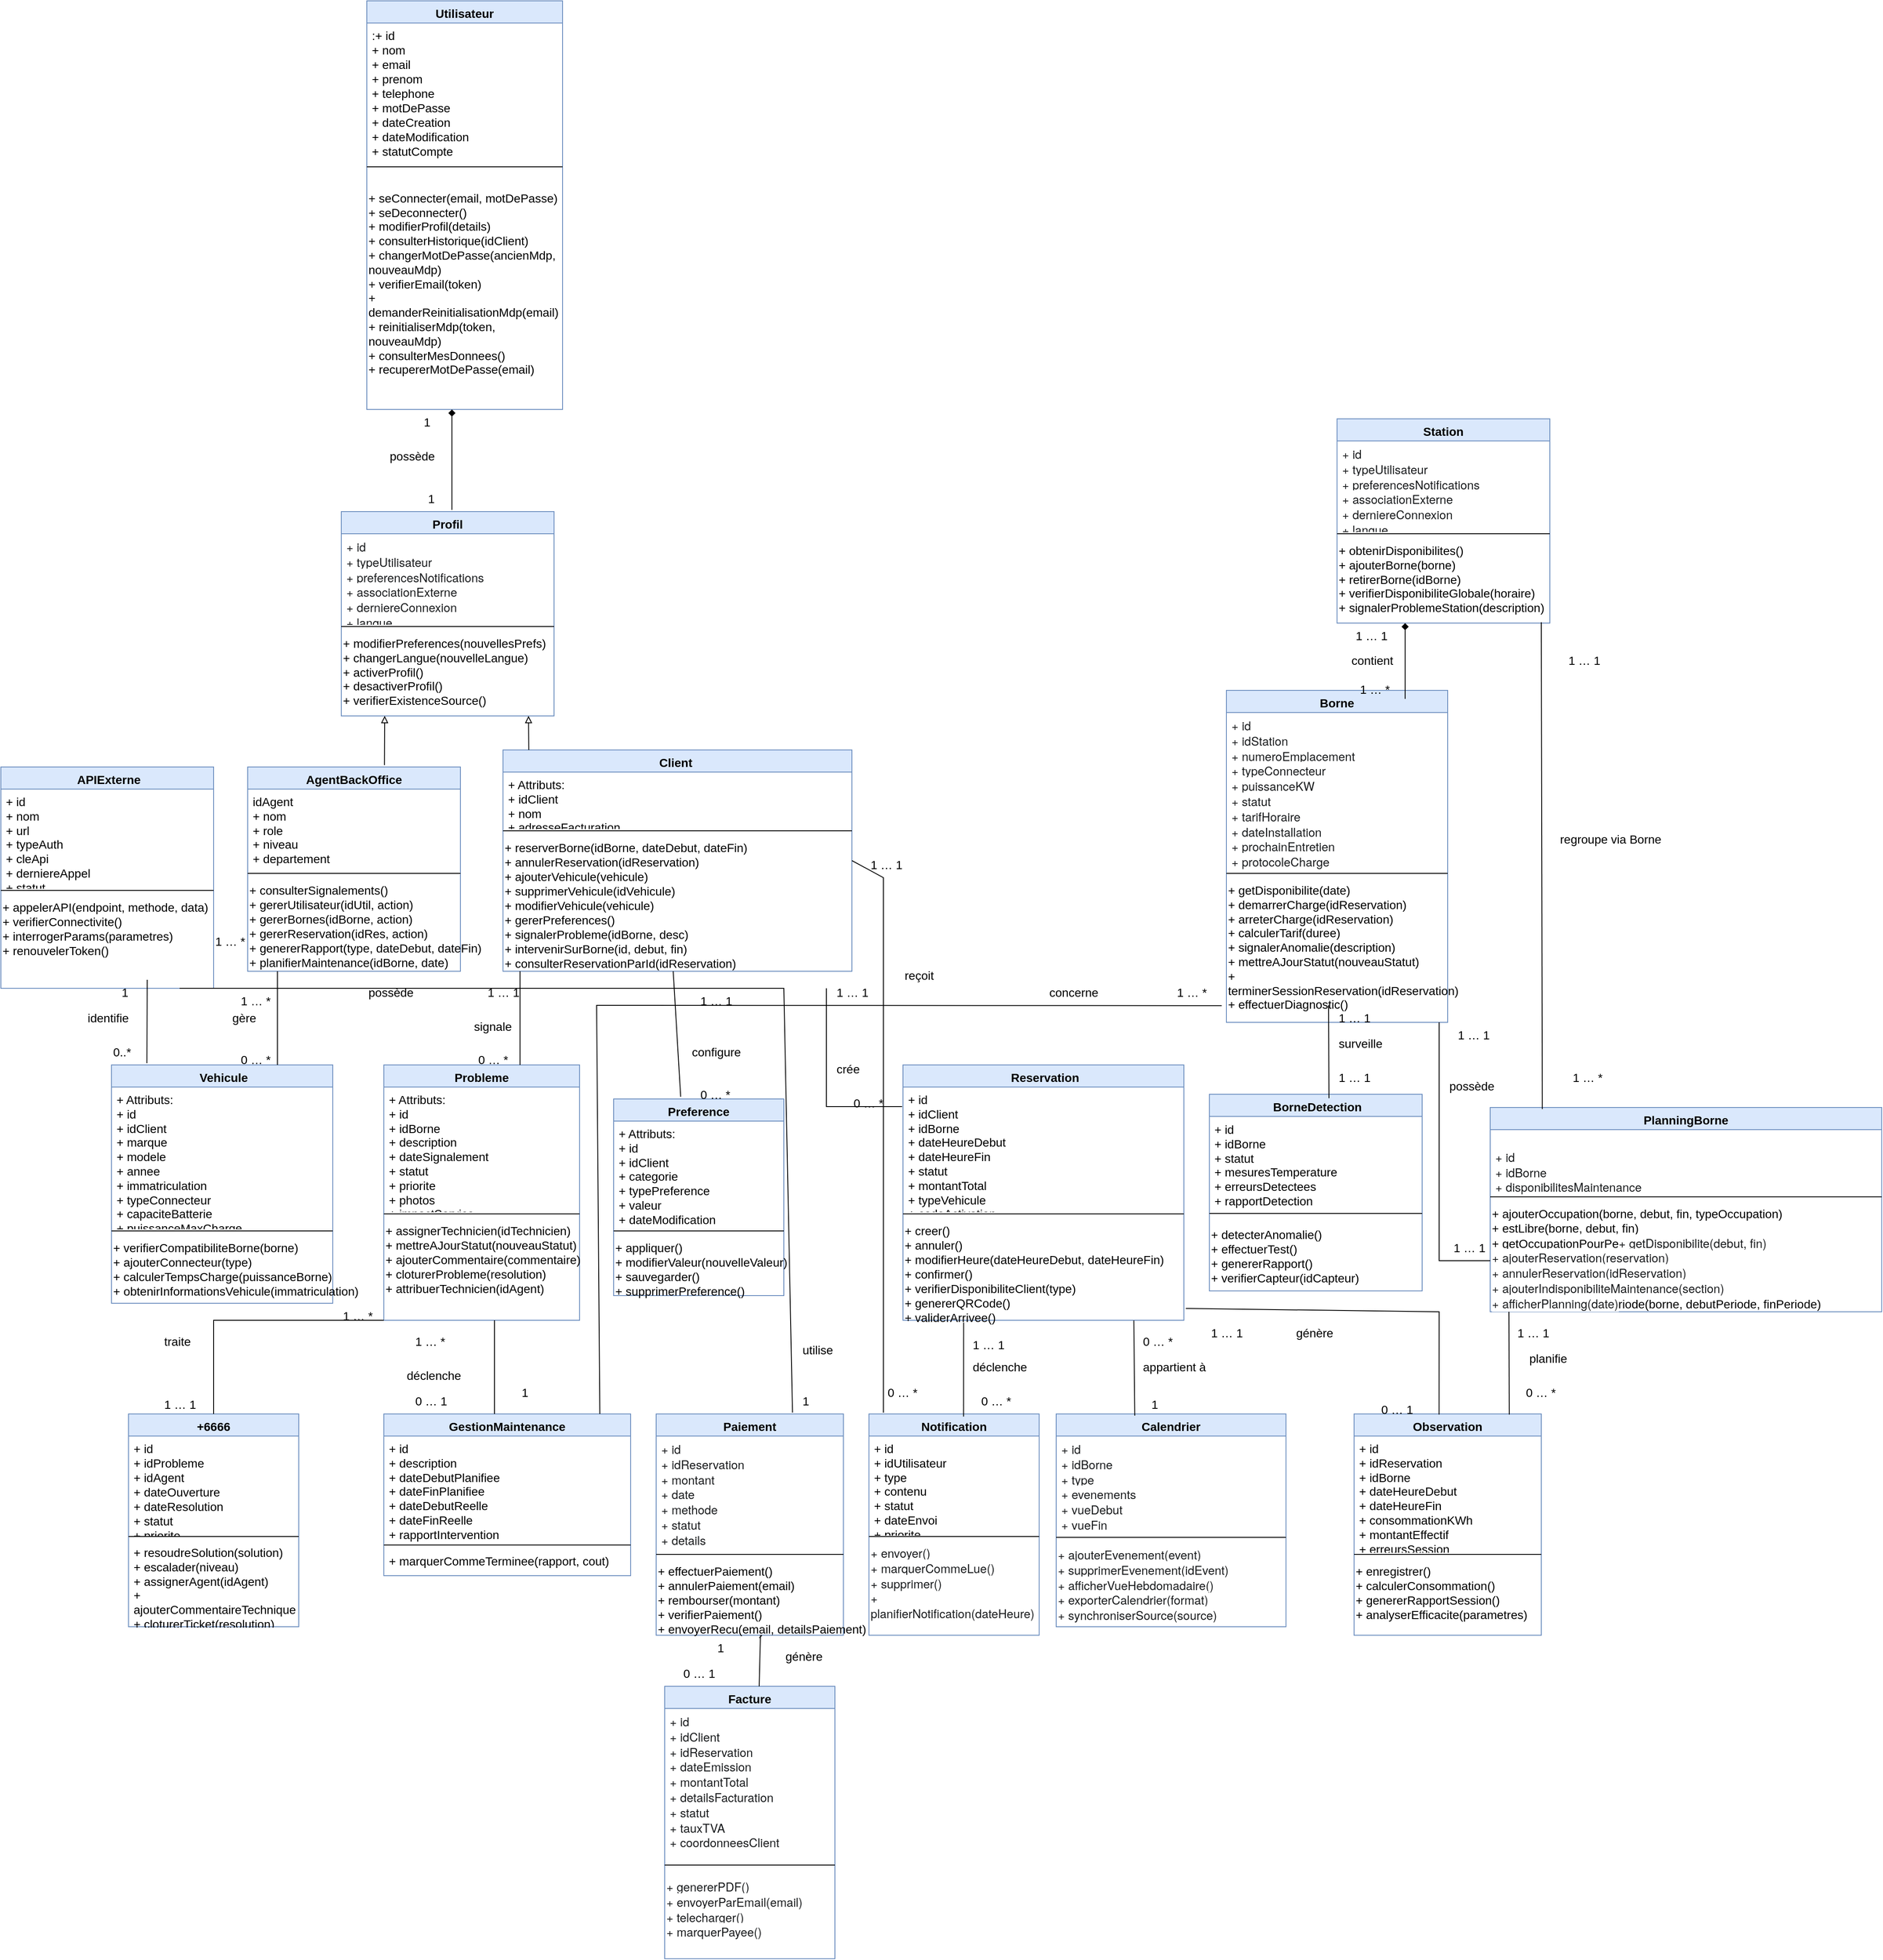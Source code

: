 <mxfile version="27.0.3">
  <diagram id="C5RBs43oDa-KdzZeNtuy" name="Page-1">
    <mxGraphModel dx="3143" dy="2436" grid="1" gridSize="10" guides="1" tooltips="1" connect="1" arrows="1" fold="1" page="1" pageScale="1" pageWidth="827" pageHeight="1169" math="0" shadow="0">
      <root>
        <mxCell id="WIyWlLk6GJQsqaUBKTNV-0" />
        <mxCell id="WIyWlLk6GJQsqaUBKTNV-1" parent="WIyWlLk6GJQsqaUBKTNV-0" />
        <mxCell id="6icbV0cKtOSpL9Li6Sul-0" value="Utilisateur" style="swimlane;fontStyle=1;align=center;verticalAlign=top;childLayout=stackLayout;horizontal=1;startSize=26;horizontalStack=0;resizeParent=1;resizeLast=0;collapsible=1;marginBottom=0;rounded=0;shadow=0;strokeWidth=1;fillColor=#dae8fc;strokeColor=#6c8ebf;fontSize=14;" parent="WIyWlLk6GJQsqaUBKTNV-1" vertex="1">
          <mxGeometry x="220" y="-60" width="230" height="480" as="geometry">
            <mxRectangle x="550" y="140" width="160" height="26" as="alternateBounds" />
          </mxGeometry>
        </mxCell>
        <mxCell id="6icbV0cKtOSpL9Li6Sul-2" value=":+ id&#xa;+ nom&#xa;+ email&#xa;+ prenom&#xa;+ telephone&#xa;+ motDePasse&#xa;+ dateCreation&#xa;+ dateModification&#xa;+ statutCompte" style="text;align=left;verticalAlign=top;spacingLeft=4;spacingRight=4;overflow=hidden;rotatable=0;points=[[0,0.5],[1,0.5]];portConstraint=eastwest;rounded=0;shadow=0;html=0;fontSize=14;" parent="6icbV0cKtOSpL9Li6Sul-0" vertex="1">
          <mxGeometry y="26" width="230" height="164" as="geometry" />
        </mxCell>
        <mxCell id="6icbV0cKtOSpL9Li6Sul-8" value="" style="line;html=1;strokeWidth=1;align=left;verticalAlign=middle;spacingTop=-1;spacingLeft=3;spacingRight=3;rotatable=0;labelPosition=right;points=[];portConstraint=eastwest;fontSize=14;" parent="6icbV0cKtOSpL9Li6Sul-0" vertex="1">
          <mxGeometry y="190" width="230" height="10" as="geometry" />
        </mxCell>
        <mxCell id="6icbV0cKtOSpL9Li6Sul-9" value="&#xa;+ seConnecter(email, motDePasse)&#xa;+ seDeconnecter()&#xa;+ modifierProfil(details)&#xa;+ consulterHistorique(idClient)&#xa;+ changerMotDePasse(ancienMdp, nouveauMdp)&#xa;+ verifierEmail(token)&#xa;+ demanderReinitialisationMdp(email)&#xa;+ reinitialiserMdp(token, nouveauMdp)&#xa;+ consulterMesDonnees()&#xa;+ recupererMotDePasse(email)&#xa;" style="text;whiteSpace=wrap;fontSize=14;" parent="6icbV0cKtOSpL9Li6Sul-0" vertex="1">
          <mxGeometry y="200" width="230" height="20" as="geometry" />
        </mxCell>
        <mxCell id="6icbV0cKtOSpL9Li6Sul-13" value="Profil" style="swimlane;fontStyle=1;align=center;verticalAlign=top;childLayout=stackLayout;horizontal=1;startSize=26;horizontalStack=0;resizeParent=1;resizeLast=0;collapsible=1;marginBottom=0;rounded=0;shadow=0;strokeWidth=1;fillColor=#dae8fc;strokeColor=#6c8ebf;fontSize=14;" parent="WIyWlLk6GJQsqaUBKTNV-1" vertex="1">
          <mxGeometry x="190" y="540" width="250" height="240" as="geometry">
            <mxRectangle x="550" y="140" width="160" height="26" as="alternateBounds" />
          </mxGeometry>
        </mxCell>
        <mxCell id="6icbV0cKtOSpL9Li6Sul-14" value="&lt;span style=&quot;box-sizing: border-box; color: rgb(26, 28, 30); font-family: &amp;quot;Google Sans Text&amp;quot;, &amp;quot;Helvetica Neue&amp;quot;, sans-serif; text-wrap-mode: wrap; background-color: rgb(255, 255, 255);&quot; class=&quot;ng-star-inserted&quot;&gt;+ id&lt;/span&gt;&lt;br style=&quot;box-sizing: border-box; color: rgb(26, 28, 30); font-family: &amp;quot;Google Sans Text&amp;quot;, &amp;quot;Helvetica Neue&amp;quot;, sans-serif; text-wrap-mode: wrap; background-color: rgb(255, 255, 255);&quot; class=&quot;ng-star-inserted&quot;&gt;&lt;span style=&quot;box-sizing: border-box; color: rgb(26, 28, 30); font-family: &amp;quot;Google Sans Text&amp;quot;, &amp;quot;Helvetica Neue&amp;quot;, sans-serif; text-wrap-mode: wrap; background-color: rgb(255, 255, 255);&quot; class=&quot;ng-star-inserted&quot;&gt;+ typeUtilisateur&lt;/span&gt;&lt;br style=&quot;box-sizing: border-box; color: rgb(26, 28, 30); font-family: &amp;quot;Google Sans Text&amp;quot;, &amp;quot;Helvetica Neue&amp;quot;, sans-serif; text-wrap-mode: wrap; background-color: rgb(255, 255, 255);&quot; class=&quot;ng-star-inserted&quot;&gt;&lt;span style=&quot;box-sizing: border-box; color: rgb(26, 28, 30); font-family: &amp;quot;Google Sans Text&amp;quot;, &amp;quot;Helvetica Neue&amp;quot;, sans-serif; text-wrap-mode: wrap; background-color: rgb(255, 255, 255);&quot; class=&quot;ng-star-inserted&quot;&gt;+ preferencesNotifications&lt;/span&gt;&lt;br style=&quot;box-sizing: border-box; color: rgb(26, 28, 30); font-family: &amp;quot;Google Sans Text&amp;quot;, &amp;quot;Helvetica Neue&amp;quot;, sans-serif; text-wrap-mode: wrap; background-color: rgb(255, 255, 255);&quot; class=&quot;ng-star-inserted&quot;&gt;&lt;span style=&quot;box-sizing: border-box; color: rgb(26, 28, 30); font-family: &amp;quot;Google Sans Text&amp;quot;, &amp;quot;Helvetica Neue&amp;quot;, sans-serif; text-wrap-mode: wrap; background-color: rgb(255, 255, 255);&quot; class=&quot;ng-star-inserted&quot;&gt;+ associationExterne&lt;/span&gt;&lt;br style=&quot;box-sizing: border-box; color: rgb(26, 28, 30); font-family: &amp;quot;Google Sans Text&amp;quot;, &amp;quot;Helvetica Neue&amp;quot;, sans-serif; text-wrap-mode: wrap; background-color: rgb(255, 255, 255);&quot; class=&quot;ng-star-inserted&quot;&gt;&lt;span style=&quot;box-sizing: border-box; color: rgb(26, 28, 30); font-family: &amp;quot;Google Sans Text&amp;quot;, &amp;quot;Helvetica Neue&amp;quot;, sans-serif; text-wrap-mode: wrap; background-color: rgb(255, 255, 255);&quot; class=&quot;ng-star-inserted&quot;&gt;+ derniereConnexion&lt;/span&gt;&lt;br style=&quot;box-sizing: border-box; color: rgb(26, 28, 30); font-family: &amp;quot;Google Sans Text&amp;quot;, &amp;quot;Helvetica Neue&amp;quot;, sans-serif; text-wrap-mode: wrap; background-color: rgb(255, 255, 255);&quot; class=&quot;ng-star-inserted&quot;&gt;&lt;span style=&quot;box-sizing: border-box; color: rgb(26, 28, 30); font-family: &amp;quot;Google Sans Text&amp;quot;, &amp;quot;Helvetica Neue&amp;quot;, sans-serif; text-wrap-mode: wrap; background-color: rgb(255, 255, 255);&quot; class=&quot;ng-star-inserted&quot;&gt;+ langue&lt;/span&gt;" style="text;align=left;verticalAlign=top;spacingLeft=4;spacingRight=4;overflow=hidden;rotatable=0;points=[[0,0.5],[1,0.5]];portConstraint=eastwest;rounded=0;shadow=0;html=1;fontSize=14;" parent="6icbV0cKtOSpL9Li6Sul-13" vertex="1">
          <mxGeometry y="26" width="250" height="104" as="geometry" />
        </mxCell>
        <mxCell id="6icbV0cKtOSpL9Li6Sul-15" value="" style="line;html=1;strokeWidth=1;align=left;verticalAlign=middle;spacingTop=-1;spacingLeft=3;spacingRight=3;rotatable=0;labelPosition=right;points=[];portConstraint=eastwest;fontSize=14;" parent="6icbV0cKtOSpL9Li6Sul-13" vertex="1">
          <mxGeometry y="130" width="250" height="10" as="geometry" />
        </mxCell>
        <mxCell id="6icbV0cKtOSpL9Li6Sul-16" value="+ modifierPreferences(nouvellesPrefs)&#xa;+ changerLangue(nouvelleLangue)&#xa;+ activerProfil()&#xa;+ desactiverProfil()&#xa;+ verifierExistenceSource()" style="text;whiteSpace=wrap;fontSize=14;" parent="6icbV0cKtOSpL9Li6Sul-13" vertex="1">
          <mxGeometry y="140" width="250" height="60" as="geometry" />
        </mxCell>
        <mxCell id="6icbV0cKtOSpL9Li6Sul-21" value="AgentBackOffice" style="swimlane;fontStyle=1;align=center;verticalAlign=top;childLayout=stackLayout;horizontal=1;startSize=26;horizontalStack=0;resizeParent=1;resizeLast=0;collapsible=1;marginBottom=0;rounded=0;shadow=0;strokeWidth=1;fillColor=#dae8fc;strokeColor=#6c8ebf;fontSize=14;" parent="WIyWlLk6GJQsqaUBKTNV-1" vertex="1">
          <mxGeometry x="80" y="840" width="250" height="240" as="geometry">
            <mxRectangle x="550" y="140" width="160" height="26" as="alternateBounds" />
          </mxGeometry>
        </mxCell>
        <mxCell id="6icbV0cKtOSpL9Li6Sul-22" value="idAgent&#xa;+ nom&#xa;+ role&#xa;+ niveau&#xa;+ departement" style="text;align=left;verticalAlign=top;spacingLeft=4;spacingRight=4;overflow=hidden;rotatable=0;points=[[0,0.5],[1,0.5]];portConstraint=eastwest;rounded=0;shadow=0;whiteSpace=wrap;fontSize=14;" parent="6icbV0cKtOSpL9Li6Sul-21" vertex="1">
          <mxGeometry y="26" width="250" height="94" as="geometry" />
        </mxCell>
        <mxCell id="6icbV0cKtOSpL9Li6Sul-23" value="" style="line;html=1;strokeWidth=1;align=left;verticalAlign=middle;spacingTop=-1;spacingLeft=3;spacingRight=3;rotatable=0;labelPosition=right;points=[];portConstraint=eastwest;fontSize=14;" parent="6icbV0cKtOSpL9Li6Sul-21" vertex="1">
          <mxGeometry y="120" width="250" height="10" as="geometry" />
        </mxCell>
        <mxCell id="6icbV0cKtOSpL9Li6Sul-24" value="+ consulterSignalements()&#xa;+ gererUtilisateur(idUtil, action)&#xa;+ gererBornes(idBorne, action)&#xa;+ gererReservation(idRes, action)&#xa;+ genererRapport(type, dateDebut, dateFin)&#xa;+ planifierMaintenance(idBorne, date)" style="text;fontSize=14;" parent="6icbV0cKtOSpL9Li6Sul-21" vertex="1">
          <mxGeometry y="130" width="250" height="60" as="geometry" />
        </mxCell>
        <mxCell id="6icbV0cKtOSpL9Li6Sul-28" value=" APIExterne" style="swimlane;fontStyle=1;align=center;verticalAlign=top;childLayout=stackLayout;horizontal=1;startSize=26;horizontalStack=0;resizeParent=1;resizeLast=0;collapsible=1;marginBottom=0;rounded=0;shadow=0;strokeWidth=1;fillColor=#dae8fc;strokeColor=#6c8ebf;fontSize=14;" parent="WIyWlLk6GJQsqaUBKTNV-1" vertex="1">
          <mxGeometry x="-210" y="840" width="250" height="260" as="geometry">
            <mxRectangle x="550" y="140" width="160" height="26" as="alternateBounds" />
          </mxGeometry>
        </mxCell>
        <mxCell id="6icbV0cKtOSpL9Li6Sul-29" value="+ id&#xa;+ nom&#xa;+ url&#xa;+ typeAuth&#xa;+ cleApi&#xa;+ derniereAppel&#xa;+ statut" style="text;align=left;verticalAlign=top;spacingLeft=4;spacingRight=4;overflow=hidden;rotatable=0;points=[[0,0.5],[1,0.5]];portConstraint=eastwest;rounded=0;shadow=0;whiteSpace=wrap;fontSize=14;" parent="6icbV0cKtOSpL9Li6Sul-28" vertex="1">
          <mxGeometry y="26" width="250" height="114" as="geometry" />
        </mxCell>
        <mxCell id="6icbV0cKtOSpL9Li6Sul-30" value="" style="line;html=1;strokeWidth=1;align=left;verticalAlign=middle;spacingTop=-1;spacingLeft=3;spacingRight=3;rotatable=0;labelPosition=right;points=[];portConstraint=eastwest;fontSize=14;" parent="6icbV0cKtOSpL9Li6Sul-28" vertex="1">
          <mxGeometry y="140" width="250" height="10" as="geometry" />
        </mxCell>
        <mxCell id="6icbV0cKtOSpL9Li6Sul-31" value="+ appelerAPI(endpoint, methode, data)&#xa;+ verifierConnectivite()&#xa;+ interrogerParams(parametres)&#xa;+ renouvelerToken()" style="text;fontSize=14;" parent="6icbV0cKtOSpL9Li6Sul-28" vertex="1">
          <mxGeometry y="150" width="250" height="60" as="geometry" />
        </mxCell>
        <mxCell id="6icbV0cKtOSpL9Li6Sul-32" value="Client " style="swimlane;fontStyle=1;align=center;verticalAlign=top;childLayout=stackLayout;horizontal=1;startSize=26;horizontalStack=0;resizeParent=1;resizeLast=0;collapsible=1;marginBottom=0;rounded=0;shadow=0;strokeWidth=1;fillColor=#dae8fc;strokeColor=#6c8ebf;fontSize=14;" parent="WIyWlLk6GJQsqaUBKTNV-1" vertex="1">
          <mxGeometry x="380" y="820" width="410" height="260" as="geometry">
            <mxRectangle x="550" y="140" width="160" height="26" as="alternateBounds" />
          </mxGeometry>
        </mxCell>
        <mxCell id="6icbV0cKtOSpL9Li6Sul-33" value="+ Attributs:&#xa;+ idClient&#xa;+ nom&#xa;+ adresseFacturation" style="text;align=left;verticalAlign=top;spacingLeft=4;spacingRight=4;overflow=hidden;rotatable=0;points=[[0,0.5],[1,0.5]];portConstraint=eastwest;rounded=0;shadow=0;whiteSpace=wrap;fontSize=14;" parent="6icbV0cKtOSpL9Li6Sul-32" vertex="1">
          <mxGeometry y="26" width="410" height="64" as="geometry" />
        </mxCell>
        <mxCell id="6icbV0cKtOSpL9Li6Sul-34" value="" style="line;html=1;strokeWidth=1;align=left;verticalAlign=middle;spacingTop=-1;spacingLeft=3;spacingRight=3;rotatable=0;labelPosition=right;points=[];portConstraint=eastwest;fontSize=14;" parent="6icbV0cKtOSpL9Li6Sul-32" vertex="1">
          <mxGeometry y="90" width="410" height="10" as="geometry" />
        </mxCell>
        <mxCell id="6icbV0cKtOSpL9Li6Sul-35" value="+ reserverBorne(idBorne, dateDebut, dateFin)&#xa;+ annulerReservation(idReservation)&#xa;+ ajouterVehicule(vehicule)&#xa;+ supprimerVehicule(idVehicule)&#xa;+ modifierVehicule(vehicule)&#xa;+ gererPreferences()&#xa;+ signalerProbleme(idBorne, desc)&#xa;+ intervenirSurBorne(id, debut, fin)&#xa;+ consulterReservationParId(idReservation)" style="text;fontSize=14;" parent="6icbV0cKtOSpL9Li6Sul-32" vertex="1">
          <mxGeometry y="100" width="410" height="60" as="geometry" />
        </mxCell>
        <mxCell id="6icbV0cKtOSpL9Li6Sul-36" value="Borne" style="swimlane;fontStyle=1;align=center;verticalAlign=top;childLayout=stackLayout;horizontal=1;startSize=26;horizontalStack=0;resizeParent=1;resizeLast=0;collapsible=1;marginBottom=0;rounded=0;shadow=0;strokeWidth=1;fillColor=#dae8fc;strokeColor=#6c8ebf;fontSize=14;" parent="WIyWlLk6GJQsqaUBKTNV-1" vertex="1">
          <mxGeometry x="1230" y="750" width="260" height="390" as="geometry">
            <mxRectangle x="550" y="140" width="160" height="26" as="alternateBounds" />
          </mxGeometry>
        </mxCell>
        <mxCell id="6icbV0cKtOSpL9Li6Sul-37" value="&lt;span style=&quot;box-sizing: border-box; color: rgb(26, 28, 30); font-family: &amp;quot;Google Sans Text&amp;quot;, &amp;quot;Helvetica Neue&amp;quot;, sans-serif; text-wrap-mode: wrap; background-color: rgb(255, 255, 255);&quot; class=&quot;ng-star-inserted&quot;&gt;+ id&lt;/span&gt;&lt;br style=&quot;box-sizing: border-box; color: rgb(26, 28, 30); font-family: &amp;quot;Google Sans Text&amp;quot;, &amp;quot;Helvetica Neue&amp;quot;, sans-serif; text-wrap-mode: wrap; background-color: rgb(255, 255, 255);&quot; class=&quot;ng-star-inserted&quot;&gt;&lt;span style=&quot;box-sizing: border-box; color: rgb(26, 28, 30); font-family: &amp;quot;Google Sans Text&amp;quot;, &amp;quot;Helvetica Neue&amp;quot;, sans-serif; text-wrap-mode: wrap; background-color: rgb(255, 255, 255);&quot; class=&quot;ng-star-inserted&quot;&gt;+ idStation&lt;/span&gt;&lt;br style=&quot;box-sizing: border-box; color: rgb(26, 28, 30); font-family: &amp;quot;Google Sans Text&amp;quot;, &amp;quot;Helvetica Neue&amp;quot;, sans-serif; text-wrap-mode: wrap; background-color: rgb(255, 255, 255);&quot; class=&quot;ng-star-inserted&quot;&gt;&lt;span style=&quot;box-sizing: border-box; color: rgb(26, 28, 30); font-family: &amp;quot;Google Sans Text&amp;quot;, &amp;quot;Helvetica Neue&amp;quot;, sans-serif; text-wrap-mode: wrap; background-color: rgb(255, 255, 255);&quot; class=&quot;ng-star-inserted&quot;&gt;+ numeroEmplacement&lt;/span&gt;&lt;br style=&quot;box-sizing: border-box; color: rgb(26, 28, 30); font-family: &amp;quot;Google Sans Text&amp;quot;, &amp;quot;Helvetica Neue&amp;quot;, sans-serif; text-wrap-mode: wrap; background-color: rgb(255, 255, 255);&quot; class=&quot;ng-star-inserted&quot;&gt;&lt;span style=&quot;box-sizing: border-box; color: rgb(26, 28, 30); font-family: &amp;quot;Google Sans Text&amp;quot;, &amp;quot;Helvetica Neue&amp;quot;, sans-serif; text-wrap-mode: wrap; background-color: rgb(255, 255, 255);&quot; class=&quot;ng-star-inserted&quot;&gt;+ typeConnecteur&lt;/span&gt;&lt;br style=&quot;box-sizing: border-box; color: rgb(26, 28, 30); font-family: &amp;quot;Google Sans Text&amp;quot;, &amp;quot;Helvetica Neue&amp;quot;, sans-serif; text-wrap-mode: wrap; background-color: rgb(255, 255, 255);&quot; class=&quot;ng-star-inserted&quot;&gt;&lt;span style=&quot;box-sizing: border-box; color: rgb(26, 28, 30); font-family: &amp;quot;Google Sans Text&amp;quot;, &amp;quot;Helvetica Neue&amp;quot;, sans-serif; text-wrap-mode: wrap; background-color: rgb(255, 255, 255);&quot; class=&quot;ng-star-inserted&quot;&gt;+ puissanceKW&lt;/span&gt;&lt;br style=&quot;box-sizing: border-box; color: rgb(26, 28, 30); font-family: &amp;quot;Google Sans Text&amp;quot;, &amp;quot;Helvetica Neue&amp;quot;, sans-serif; text-wrap-mode: wrap; background-color: rgb(255, 255, 255);&quot; class=&quot;ng-star-inserted&quot;&gt;&lt;span style=&quot;box-sizing: border-box; color: rgb(26, 28, 30); font-family: &amp;quot;Google Sans Text&amp;quot;, &amp;quot;Helvetica Neue&amp;quot;, sans-serif; text-wrap-mode: wrap; background-color: rgb(255, 255, 255);&quot; class=&quot;ng-star-inserted&quot;&gt;+ statut&lt;/span&gt;&lt;br style=&quot;box-sizing: border-box; color: rgb(26, 28, 30); font-family: &amp;quot;Google Sans Text&amp;quot;, &amp;quot;Helvetica Neue&amp;quot;, sans-serif; text-wrap-mode: wrap; background-color: rgb(255, 255, 255);&quot; class=&quot;ng-star-inserted&quot;&gt;&lt;span style=&quot;box-sizing: border-box; color: rgb(26, 28, 30); font-family: &amp;quot;Google Sans Text&amp;quot;, &amp;quot;Helvetica Neue&amp;quot;, sans-serif; text-wrap-mode: wrap; background-color: rgb(255, 255, 255);&quot; class=&quot;ng-star-inserted&quot;&gt;+ tarifHoraire&lt;/span&gt;&lt;br style=&quot;box-sizing: border-box; color: rgb(26, 28, 30); font-family: &amp;quot;Google Sans Text&amp;quot;, &amp;quot;Helvetica Neue&amp;quot;, sans-serif; text-wrap-mode: wrap; background-color: rgb(255, 255, 255);&quot; class=&quot;ng-star-inserted&quot;&gt;&lt;span style=&quot;box-sizing: border-box; color: rgb(26, 28, 30); font-family: &amp;quot;Google Sans Text&amp;quot;, &amp;quot;Helvetica Neue&amp;quot;, sans-serif; text-wrap-mode: wrap; background-color: rgb(255, 255, 255);&quot; class=&quot;ng-star-inserted&quot;&gt;+ dateInstallation&lt;/span&gt;&lt;br style=&quot;box-sizing: border-box; color: rgb(26, 28, 30); font-family: &amp;quot;Google Sans Text&amp;quot;, &amp;quot;Helvetica Neue&amp;quot;, sans-serif; text-wrap-mode: wrap; background-color: rgb(255, 255, 255);&quot; class=&quot;ng-star-inserted&quot;&gt;&lt;span style=&quot;box-sizing: border-box; color: rgb(26, 28, 30); font-family: &amp;quot;Google Sans Text&amp;quot;, &amp;quot;Helvetica Neue&amp;quot;, sans-serif; text-wrap-mode: wrap; background-color: rgb(255, 255, 255);&quot; class=&quot;ng-star-inserted&quot;&gt;+ prochainEntretien&lt;/span&gt;&lt;br style=&quot;box-sizing: border-box; color: rgb(26, 28, 30); font-family: &amp;quot;Google Sans Text&amp;quot;, &amp;quot;Helvetica Neue&amp;quot;, sans-serif; text-wrap-mode: wrap; background-color: rgb(255, 255, 255);&quot; class=&quot;ng-star-inserted&quot;&gt;&lt;span style=&quot;box-sizing: border-box; color: rgb(26, 28, 30); font-family: &amp;quot;Google Sans Text&amp;quot;, &amp;quot;Helvetica Neue&amp;quot;, sans-serif; text-wrap-mode: wrap; background-color: rgb(255, 255, 255);&quot; class=&quot;ng-star-inserted&quot;&gt;+ protocoleCharge&lt;/span&gt;" style="text;align=left;verticalAlign=top;spacingLeft=4;spacingRight=4;overflow=hidden;rotatable=0;points=[[0,0.5],[1,0.5]];portConstraint=eastwest;rounded=0;shadow=0;html=1;fontSize=14;" parent="6icbV0cKtOSpL9Li6Sul-36" vertex="1">
          <mxGeometry y="26" width="260" height="184" as="geometry" />
        </mxCell>
        <mxCell id="6icbV0cKtOSpL9Li6Sul-38" value="" style="line;html=1;strokeWidth=1;align=left;verticalAlign=middle;spacingTop=-1;spacingLeft=3;spacingRight=3;rotatable=0;labelPosition=right;points=[];portConstraint=eastwest;fontSize=14;" parent="6icbV0cKtOSpL9Li6Sul-36" vertex="1">
          <mxGeometry y="210" width="260" height="10" as="geometry" />
        </mxCell>
        <mxCell id="6icbV0cKtOSpL9Li6Sul-39" value="+ getDisponibilite(date)&#xa;+ demarrerCharge(idReservation)&#xa;+ arreterCharge(idReservation)&#xa;+ calculerTarif(duree)&#xa;+ signalerAnomalie(description)&#xa;+ mettreAJourStatut(nouveauStatut)&#xa;+ terminerSessionReservation(idReservation)&#xa;+ effectuerDiagnostic()" style="text;whiteSpace=wrap;fontSize=14;" parent="6icbV0cKtOSpL9Li6Sul-36" vertex="1">
          <mxGeometry y="220" width="260" height="60" as="geometry" />
        </mxCell>
        <mxCell id="6icbV0cKtOSpL9Li6Sul-40" value="Station" style="swimlane;fontStyle=1;align=center;verticalAlign=top;childLayout=stackLayout;horizontal=1;startSize=26;horizontalStack=0;resizeParent=1;resizeLast=0;collapsible=1;marginBottom=0;rounded=0;shadow=0;strokeWidth=1;fillColor=#dae8fc;strokeColor=#6c8ebf;fontSize=14;" parent="WIyWlLk6GJQsqaUBKTNV-1" vertex="1">
          <mxGeometry x="1360" y="431" width="250" height="240" as="geometry">
            <mxRectangle x="550" y="140" width="160" height="26" as="alternateBounds" />
          </mxGeometry>
        </mxCell>
        <mxCell id="6icbV0cKtOSpL9Li6Sul-41" value="&lt;span style=&quot;box-sizing: border-box; color: rgb(26, 28, 30); font-family: &amp;quot;Google Sans Text&amp;quot;, &amp;quot;Helvetica Neue&amp;quot;, sans-serif; text-wrap-mode: wrap; background-color: rgb(255, 255, 255);&quot; class=&quot;ng-star-inserted&quot;&gt;+ id&lt;/span&gt;&lt;br style=&quot;box-sizing: border-box; color: rgb(26, 28, 30); font-family: &amp;quot;Google Sans Text&amp;quot;, &amp;quot;Helvetica Neue&amp;quot;, sans-serif; text-wrap-mode: wrap; background-color: rgb(255, 255, 255);&quot; class=&quot;ng-star-inserted&quot;&gt;&lt;span style=&quot;box-sizing: border-box; color: rgb(26, 28, 30); font-family: &amp;quot;Google Sans Text&amp;quot;, &amp;quot;Helvetica Neue&amp;quot;, sans-serif; text-wrap-mode: wrap; background-color: rgb(255, 255, 255);&quot; class=&quot;ng-star-inserted&quot;&gt;+ typeUtilisateur&lt;/span&gt;&lt;br style=&quot;box-sizing: border-box; color: rgb(26, 28, 30); font-family: &amp;quot;Google Sans Text&amp;quot;, &amp;quot;Helvetica Neue&amp;quot;, sans-serif; text-wrap-mode: wrap; background-color: rgb(255, 255, 255);&quot; class=&quot;ng-star-inserted&quot;&gt;&lt;span style=&quot;box-sizing: border-box; color: rgb(26, 28, 30); font-family: &amp;quot;Google Sans Text&amp;quot;, &amp;quot;Helvetica Neue&amp;quot;, sans-serif; text-wrap-mode: wrap; background-color: rgb(255, 255, 255);&quot; class=&quot;ng-star-inserted&quot;&gt;+ preferencesNotifications&lt;/span&gt;&lt;br style=&quot;box-sizing: border-box; color: rgb(26, 28, 30); font-family: &amp;quot;Google Sans Text&amp;quot;, &amp;quot;Helvetica Neue&amp;quot;, sans-serif; text-wrap-mode: wrap; background-color: rgb(255, 255, 255);&quot; class=&quot;ng-star-inserted&quot;&gt;&lt;span style=&quot;box-sizing: border-box; color: rgb(26, 28, 30); font-family: &amp;quot;Google Sans Text&amp;quot;, &amp;quot;Helvetica Neue&amp;quot;, sans-serif; text-wrap-mode: wrap; background-color: rgb(255, 255, 255);&quot; class=&quot;ng-star-inserted&quot;&gt;+ associationExterne&lt;/span&gt;&lt;br style=&quot;box-sizing: border-box; color: rgb(26, 28, 30); font-family: &amp;quot;Google Sans Text&amp;quot;, &amp;quot;Helvetica Neue&amp;quot;, sans-serif; text-wrap-mode: wrap; background-color: rgb(255, 255, 255);&quot; class=&quot;ng-star-inserted&quot;&gt;&lt;span style=&quot;box-sizing: border-box; color: rgb(26, 28, 30); font-family: &amp;quot;Google Sans Text&amp;quot;, &amp;quot;Helvetica Neue&amp;quot;, sans-serif; text-wrap-mode: wrap; background-color: rgb(255, 255, 255);&quot; class=&quot;ng-star-inserted&quot;&gt;+ derniereConnexion&lt;/span&gt;&lt;br style=&quot;box-sizing: border-box; color: rgb(26, 28, 30); font-family: &amp;quot;Google Sans Text&amp;quot;, &amp;quot;Helvetica Neue&amp;quot;, sans-serif; text-wrap-mode: wrap; background-color: rgb(255, 255, 255);&quot; class=&quot;ng-star-inserted&quot;&gt;&lt;span style=&quot;box-sizing: border-box; color: rgb(26, 28, 30); font-family: &amp;quot;Google Sans Text&amp;quot;, &amp;quot;Helvetica Neue&amp;quot;, sans-serif; text-wrap-mode: wrap; background-color: rgb(255, 255, 255);&quot; class=&quot;ng-star-inserted&quot;&gt;+ langue&lt;/span&gt;" style="text;align=left;verticalAlign=top;spacingLeft=4;spacingRight=4;overflow=hidden;rotatable=0;points=[[0,0.5],[1,0.5]];portConstraint=eastwest;rounded=0;shadow=0;html=1;fontSize=14;" parent="6icbV0cKtOSpL9Li6Sul-40" vertex="1">
          <mxGeometry y="26" width="250" height="104" as="geometry" />
        </mxCell>
        <mxCell id="6icbV0cKtOSpL9Li6Sul-42" value="" style="line;html=1;strokeWidth=1;align=left;verticalAlign=middle;spacingTop=-1;spacingLeft=3;spacingRight=3;rotatable=0;labelPosition=right;points=[];portConstraint=eastwest;fontSize=14;" parent="6icbV0cKtOSpL9Li6Sul-40" vertex="1">
          <mxGeometry y="130" width="250" height="10" as="geometry" />
        </mxCell>
        <mxCell id="6icbV0cKtOSpL9Li6Sul-43" value="+ obtenirDisponibilites()&#xa;+ ajouterBorne(borne)&#xa;+ retirerBorne(idBorne)&#xa;+ verifierDisponibiliteGlobale(horaire)&#xa;+ signalerProblemeStation(description)" style="text;whiteSpace=wrap;fontSize=14;" parent="6icbV0cKtOSpL9Li6Sul-40" vertex="1">
          <mxGeometry y="140" width="250" height="60" as="geometry" />
        </mxCell>
        <mxCell id="6icbV0cKtOSpL9Li6Sul-44" value=" Vehicule" style="swimlane;fontStyle=1;align=center;verticalAlign=top;childLayout=stackLayout;horizontal=1;startSize=26;horizontalStack=0;resizeParent=1;resizeLast=0;collapsible=1;marginBottom=0;rounded=0;shadow=0;strokeWidth=1;fillColor=#dae8fc;strokeColor=#6c8ebf;fontSize=14;" parent="WIyWlLk6GJQsqaUBKTNV-1" vertex="1">
          <mxGeometry x="-80" y="1190" width="260" height="280" as="geometry">
            <mxRectangle x="550" y="140" width="160" height="26" as="alternateBounds" />
          </mxGeometry>
        </mxCell>
        <mxCell id="6icbV0cKtOSpL9Li6Sul-45" value="+ Attributs:&#xa;+ id&#xa;+ idClient&#xa;+ marque&#xa;+ modele&#xa;+ annee&#xa;+ immatriculation&#xa;+ typeConnecteur&#xa;+ capaciteBatterie&#xa;+ puissanceMaxCharge" style="text;align=left;verticalAlign=top;spacingLeft=4;spacingRight=4;overflow=hidden;rotatable=0;points=[[0,0.5],[1,0.5]];portConstraint=eastwest;rounded=0;shadow=0;whiteSpace=wrap;fontSize=14;" parent="6icbV0cKtOSpL9Li6Sul-44" vertex="1">
          <mxGeometry y="26" width="260" height="164" as="geometry" />
        </mxCell>
        <mxCell id="6icbV0cKtOSpL9Li6Sul-46" value="" style="line;html=1;strokeWidth=1;align=left;verticalAlign=middle;spacingTop=-1;spacingLeft=3;spacingRight=3;rotatable=0;labelPosition=right;points=[];portConstraint=eastwest;fontSize=14;" parent="6icbV0cKtOSpL9Li6Sul-44" vertex="1">
          <mxGeometry y="190" width="260" height="10" as="geometry" />
        </mxCell>
        <mxCell id="6icbV0cKtOSpL9Li6Sul-47" value="+ verifierCompatibiliteBorne(borne)&#xa;+ ajouterConnecteur(type)&#xa;+ calculerTempsCharge(puissanceBorne)&#xa;+ obtenirInformationsVehicule(immatriculation)" style="text;fontSize=14;" parent="6icbV0cKtOSpL9Li6Sul-44" vertex="1">
          <mxGeometry y="200" width="260" height="80" as="geometry" />
        </mxCell>
        <mxCell id="6icbV0cKtOSpL9Li6Sul-49" value="Probleme" style="swimlane;fontStyle=1;align=center;verticalAlign=top;childLayout=stackLayout;horizontal=1;startSize=26;horizontalStack=0;resizeParent=1;resizeLast=0;collapsible=1;marginBottom=0;rounded=0;shadow=0;strokeWidth=1;fillColor=#dae8fc;strokeColor=#6c8ebf;fontSize=14;" parent="WIyWlLk6GJQsqaUBKTNV-1" vertex="1">
          <mxGeometry x="240" y="1190" width="230" height="300" as="geometry">
            <mxRectangle x="550" y="140" width="160" height="26" as="alternateBounds" />
          </mxGeometry>
        </mxCell>
        <mxCell id="6icbV0cKtOSpL9Li6Sul-50" value="+ Attributs:&#xa;+ id&#xa;+ idBorne&#xa;+ description&#xa;+ dateSignalement&#xa;+ statut&#xa;+ priorite&#xa;+ photos&#xa;+ impactService" style="text;align=left;verticalAlign=top;spacingLeft=4;spacingRight=4;overflow=hidden;rotatable=0;points=[[0,0.5],[1,0.5]];portConstraint=eastwest;rounded=0;shadow=0;whiteSpace=wrap;fontSize=14;" parent="6icbV0cKtOSpL9Li6Sul-49" vertex="1">
          <mxGeometry y="26" width="230" height="144" as="geometry" />
        </mxCell>
        <mxCell id="6icbV0cKtOSpL9Li6Sul-51" value="" style="line;html=1;strokeWidth=1;align=left;verticalAlign=middle;spacingTop=-1;spacingLeft=3;spacingRight=3;rotatable=0;labelPosition=right;points=[];portConstraint=eastwest;fontSize=14;" parent="6icbV0cKtOSpL9Li6Sul-49" vertex="1">
          <mxGeometry y="170" width="230" height="10" as="geometry" />
        </mxCell>
        <mxCell id="6icbV0cKtOSpL9Li6Sul-52" value="+ assignerTechnicien(idTechnicien)&#xa;+ mettreAJourStatut(nouveauStatut)&#xa;+ ajouterCommentaire(commentaire)&#xa;+ cloturerProbleme(resolution)&#xa;+ attribuerTechnicien(idAgent)&#xa;" style="text;fontSize=14;" parent="6icbV0cKtOSpL9Li6Sul-49" vertex="1">
          <mxGeometry y="180" width="230" height="80" as="geometry" />
        </mxCell>
        <mxCell id="6icbV0cKtOSpL9Li6Sul-53" value="Preference" style="swimlane;fontStyle=1;align=center;verticalAlign=top;childLayout=stackLayout;horizontal=1;startSize=26;horizontalStack=0;resizeParent=1;resizeLast=0;collapsible=1;marginBottom=0;rounded=0;shadow=0;strokeWidth=1;fillColor=#dae8fc;strokeColor=#6c8ebf;fontSize=14;" parent="WIyWlLk6GJQsqaUBKTNV-1" vertex="1">
          <mxGeometry x="510" y="1230" width="200" height="231" as="geometry">
            <mxRectangle x="550" y="140" width="160" height="26" as="alternateBounds" />
          </mxGeometry>
        </mxCell>
        <mxCell id="6icbV0cKtOSpL9Li6Sul-54" value="+ Attributs:&#xa;+ id&#xa;+ idClient&#xa;+ categorie&#xa;+ typePreference&#xa;+ valeur&#xa;+ dateModification" style="text;align=left;verticalAlign=top;spacingLeft=4;spacingRight=4;overflow=hidden;rotatable=0;points=[[0,0.5],[1,0.5]];portConstraint=eastwest;rounded=0;shadow=0;whiteSpace=wrap;fontSize=14;" parent="6icbV0cKtOSpL9Li6Sul-53" vertex="1">
          <mxGeometry y="26" width="200" height="124" as="geometry" />
        </mxCell>
        <mxCell id="6icbV0cKtOSpL9Li6Sul-55" value="" style="line;html=1;strokeWidth=1;align=left;verticalAlign=middle;spacingTop=-1;spacingLeft=3;spacingRight=3;rotatable=0;labelPosition=right;points=[];portConstraint=eastwest;fontSize=14;" parent="6icbV0cKtOSpL9Li6Sul-53" vertex="1">
          <mxGeometry y="150" width="200" height="10" as="geometry" />
        </mxCell>
        <mxCell id="6icbV0cKtOSpL9Li6Sul-56" value="+ appliquer()&#xa;+ modifierValeur(nouvelleValeur)&#xa;+ sauvegarder()&#xa;+ supprimerPreference()" style="text;fontSize=14;" parent="6icbV0cKtOSpL9Li6Sul-53" vertex="1">
          <mxGeometry y="160" width="200" height="60" as="geometry" />
        </mxCell>
        <mxCell id="6icbV0cKtOSpL9Li6Sul-57" value=" Reservation" style="swimlane;fontStyle=1;align=center;verticalAlign=top;childLayout=stackLayout;horizontal=1;startSize=26;horizontalStack=0;resizeParent=1;resizeLast=0;collapsible=1;marginBottom=0;rounded=0;shadow=0;strokeWidth=1;fillColor=#dae8fc;strokeColor=#6c8ebf;fontSize=14;" parent="WIyWlLk6GJQsqaUBKTNV-1" vertex="1">
          <mxGeometry x="850" y="1190" width="330" height="300" as="geometry">
            <mxRectangle x="550" y="140" width="160" height="26" as="alternateBounds" />
          </mxGeometry>
        </mxCell>
        <mxCell id="6icbV0cKtOSpL9Li6Sul-58" value="+ id&#xa;+ idClient&#xa;+ idBorne&#xa;+ dateHeureDebut&#xa;+ dateHeureFin&#xa;+ statut&#xa;+ montantTotal&#xa;+ typeVehicule&#xa;+ codeActivation" style="text;align=left;verticalAlign=top;spacingLeft=4;spacingRight=4;overflow=hidden;rotatable=0;points=[[0,0.5],[1,0.5]];portConstraint=eastwest;rounded=0;shadow=0;whiteSpace=wrap;fontSize=14;" parent="6icbV0cKtOSpL9Li6Sul-57" vertex="1">
          <mxGeometry y="26" width="330" height="144" as="geometry" />
        </mxCell>
        <mxCell id="6icbV0cKtOSpL9Li6Sul-59" value="" style="line;html=1;strokeWidth=1;align=left;verticalAlign=middle;spacingTop=-1;spacingLeft=3;spacingRight=3;rotatable=0;labelPosition=right;points=[];portConstraint=eastwest;fontSize=14;" parent="6icbV0cKtOSpL9Li6Sul-57" vertex="1">
          <mxGeometry y="170" width="330" height="10" as="geometry" />
        </mxCell>
        <mxCell id="6icbV0cKtOSpL9Li6Sul-60" value="+ creer()&#xa;+ annuler()&#xa;+ modifierHeure(dateHeureDebut, dateHeureFin)&#xa;+ confirmer()&#xa;+ verifierDisponibiliteClient(type)&#xa;+ genererQRCode()&#xa;+ validerArrivee()" style="text;fontSize=14;" parent="6icbV0cKtOSpL9Li6Sul-57" vertex="1">
          <mxGeometry y="180" width="330" height="120" as="geometry" />
        </mxCell>
        <mxCell id="6icbV0cKtOSpL9Li6Sul-62" value=" BorneDetection" style="swimlane;fontStyle=1;align=center;verticalAlign=top;childLayout=stackLayout;horizontal=1;startSize=26;horizontalStack=0;resizeParent=1;resizeLast=0;collapsible=1;marginBottom=0;rounded=0;shadow=0;strokeWidth=1;fillColor=#dae8fc;strokeColor=#6c8ebf;fontSize=14;" parent="WIyWlLk6GJQsqaUBKTNV-1" vertex="1">
          <mxGeometry x="1210" y="1224.5" width="250" height="231" as="geometry">
            <mxRectangle x="550" y="140" width="160" height="26" as="alternateBounds" />
          </mxGeometry>
        </mxCell>
        <mxCell id="6icbV0cKtOSpL9Li6Sul-63" value="+ id&#xa;+ idBorne&#xa;+ statut&#xa;+ mesuresTemperature&#xa;+ erreursDetectees&#xa;+ rapportDetection" style="text;align=left;verticalAlign=top;spacingLeft=4;spacingRight=4;overflow=hidden;rotatable=0;points=[[0,0.5],[1,0.5]];portConstraint=eastwest;rounded=0;shadow=0;whiteSpace=wrap;fontSize=14;" parent="6icbV0cKtOSpL9Li6Sul-62" vertex="1">
          <mxGeometry y="26" width="250" height="104" as="geometry" />
        </mxCell>
        <mxCell id="6icbV0cKtOSpL9Li6Sul-64" value="" style="line;html=1;strokeWidth=1;align=left;verticalAlign=middle;spacingTop=-1;spacingLeft=3;spacingRight=3;rotatable=0;labelPosition=right;points=[];portConstraint=eastwest;fontSize=14;" parent="6icbV0cKtOSpL9Li6Sul-62" vertex="1">
          <mxGeometry y="130" width="250" height="20" as="geometry" />
        </mxCell>
        <mxCell id="6icbV0cKtOSpL9Li6Sul-65" value="+ detecterAnomalie()&#xa;+ effectuerTest()&#xa;+ genererRapport()&#xa;+ verifierCapteur(idCapteur)" style="text;fontSize=14;" parent="6icbV0cKtOSpL9Li6Sul-62" vertex="1">
          <mxGeometry y="150" width="250" height="60" as="geometry" />
        </mxCell>
        <mxCell id="6icbV0cKtOSpL9Li6Sul-66" value="PlanningBorne" style="swimlane;fontStyle=1;align=center;verticalAlign=top;childLayout=stackLayout;horizontal=1;startSize=26;horizontalStack=0;resizeParent=1;resizeLast=0;collapsible=1;marginBottom=0;rounded=0;shadow=0;strokeWidth=1;fillColor=#dae8fc;strokeColor=#6c8ebf;fontSize=14;" parent="WIyWlLk6GJQsqaUBKTNV-1" vertex="1">
          <mxGeometry x="1540" y="1240" width="460" height="240" as="geometry">
            <mxRectangle x="130" y="380" width="160" height="26" as="alternateBounds" />
          </mxGeometry>
        </mxCell>
        <mxCell id="6icbV0cKtOSpL9Li6Sul-67" value="&#xa;&lt;span style=&quot;box-sizing: border-box; color: rgb(26, 28, 30); font-family: &amp;quot;Google Sans Text&amp;quot;, &amp;quot;Helvetica Neue&amp;quot;, sans-serif; font-style: normal; font-variant-ligatures: normal; font-variant-caps: normal; font-weight: 400; letter-spacing: normal; orphans: 2; text-align: start; text-indent: 0px; text-transform: none; widows: 2; word-spacing: 0px; -webkit-text-stroke-width: 0px; white-space: normal; background-color: rgb(255, 255, 255); text-decoration-thickness: initial; text-decoration-style: initial; text-decoration-color: initial;&quot; class=&quot;ng-star-inserted&quot;&gt;+ id&lt;/span&gt;&lt;br style=&quot;box-sizing: border-box; color: rgb(26, 28, 30); font-family: &amp;quot;Google Sans Text&amp;quot;, &amp;quot;Helvetica Neue&amp;quot;, sans-serif; font-style: normal; font-variant-ligatures: normal; font-variant-caps: normal; font-weight: 400; letter-spacing: normal; orphans: 2; text-align: start; text-indent: 0px; text-transform: none; widows: 2; word-spacing: 0px; -webkit-text-stroke-width: 0px; white-space: normal; background-color: rgb(255, 255, 255); text-decoration-thickness: initial; text-decoration-style: initial; text-decoration-color: initial;&quot; class=&quot;ng-star-inserted&quot;&gt;&lt;span style=&quot;box-sizing: border-box; color: rgb(26, 28, 30); font-family: &amp;quot;Google Sans Text&amp;quot;, &amp;quot;Helvetica Neue&amp;quot;, sans-serif; font-style: normal; font-variant-ligatures: normal; font-variant-caps: normal; font-weight: 400; letter-spacing: normal; orphans: 2; text-align: start; text-indent: 0px; text-transform: none; widows: 2; word-spacing: 0px; -webkit-text-stroke-width: 0px; white-space: normal; background-color: rgb(255, 255, 255); text-decoration-thickness: initial; text-decoration-style: initial; text-decoration-color: initial;&quot; class=&quot;ng-star-inserted&quot;&gt;+ idBorne&lt;/span&gt;&lt;br style=&quot;box-sizing: border-box; color: rgb(26, 28, 30); font-family: &amp;quot;Google Sans Text&amp;quot;, &amp;quot;Helvetica Neue&amp;quot;, sans-serif; font-style: normal; font-variant-ligatures: normal; font-variant-caps: normal; font-weight: 400; letter-spacing: normal; orphans: 2; text-align: start; text-indent: 0px; text-transform: none; widows: 2; word-spacing: 0px; -webkit-text-stroke-width: 0px; white-space: normal; background-color: rgb(255, 255, 255); text-decoration-thickness: initial; text-decoration-style: initial; text-decoration-color: initial;&quot; class=&quot;ng-star-inserted&quot;&gt;&lt;span style=&quot;box-sizing: border-box; color: rgb(26, 28, 30); font-family: &amp;quot;Google Sans Text&amp;quot;, &amp;quot;Helvetica Neue&amp;quot;, sans-serif; font-style: normal; font-variant-ligatures: normal; font-variant-caps: normal; font-weight: 400; letter-spacing: normal; orphans: 2; text-align: start; text-indent: 0px; text-transform: none; widows: 2; word-spacing: 0px; -webkit-text-stroke-width: 0px; white-space: normal; background-color: rgb(255, 255, 255); text-decoration-thickness: initial; text-decoration-style: initial; text-decoration-color: initial;&quot; class=&quot;ng-star-inserted&quot;&gt;+ disponibilitesMaintenance&lt;/span&gt;&#xa;&#xa;" style="text;align=left;verticalAlign=top;spacingLeft=4;spacingRight=4;overflow=hidden;rotatable=0;points=[[0,0.5],[1,0.5]];portConstraint=eastwest;html=1;fontSize=14;" parent="6icbV0cKtOSpL9Li6Sul-66" vertex="1">
          <mxGeometry y="26" width="460" height="74" as="geometry" />
        </mxCell>
        <mxCell id="6icbV0cKtOSpL9Li6Sul-68" value="" style="line;html=1;strokeWidth=1;align=left;verticalAlign=middle;spacingTop=-1;spacingLeft=3;spacingRight=3;rotatable=0;labelPosition=right;points=[];portConstraint=eastwest;fontSize=14;" parent="6icbV0cKtOSpL9Li6Sul-66" vertex="1">
          <mxGeometry y="100" width="460" height="10" as="geometry" />
        </mxCell>
        <mxCell id="6icbV0cKtOSpL9Li6Sul-69" value="+ ajouterOccupation(borne, debut, fin, typeOccupation)&lt;br&gt;    + estLibre(borne, debut, fin)&lt;br&gt;    + getOccupationPourPe&lt;span style=&quot;box-sizing: border-box; color: rgb(26, 28, 30); font-family: &amp;quot;Google Sans Text&amp;quot;, &amp;quot;Helvetica Neue&amp;quot;, sans-serif; background-color: rgb(255, 255, 255);&quot; class=&quot;ng-star-inserted&quot;&gt;+ getDisponibilite(debut, fin)&lt;/span&gt;&lt;br style=&quot;box-sizing: border-box; color: rgb(26, 28, 30); font-family: &amp;quot;Google Sans Text&amp;quot;, &amp;quot;Helvetica Neue&amp;quot;, sans-serif; background-color: rgb(255, 255, 255);&quot; class=&quot;ng-star-inserted&quot;&gt;&lt;span style=&quot;box-sizing: border-box; color: rgb(26, 28, 30); font-family: &amp;quot;Google Sans Text&amp;quot;, &amp;quot;Helvetica Neue&amp;quot;, sans-serif; background-color: rgb(255, 255, 255);&quot; class=&quot;ng-star-inserted&quot;&gt;+ ajouterReservation(reservation)&lt;/span&gt;&lt;br style=&quot;box-sizing: border-box; color: rgb(26, 28, 30); font-family: &amp;quot;Google Sans Text&amp;quot;, &amp;quot;Helvetica Neue&amp;quot;, sans-serif; background-color: rgb(255, 255, 255);&quot; class=&quot;ng-star-inserted&quot;&gt;&lt;span style=&quot;box-sizing: border-box; color: rgb(26, 28, 30); font-family: &amp;quot;Google Sans Text&amp;quot;, &amp;quot;Helvetica Neue&amp;quot;, sans-serif; background-color: rgb(255, 255, 255);&quot; class=&quot;ng-star-inserted&quot;&gt;+ annulerReservation(idReservation)&lt;/span&gt;&lt;br style=&quot;box-sizing: border-box; color: rgb(26, 28, 30); font-family: &amp;quot;Google Sans Text&amp;quot;, &amp;quot;Helvetica Neue&amp;quot;, sans-serif; background-color: rgb(255, 255, 255);&quot; class=&quot;ng-star-inserted&quot;&gt;&lt;span style=&quot;box-sizing: border-box; color: rgb(26, 28, 30); font-family: &amp;quot;Google Sans Text&amp;quot;, &amp;quot;Helvetica Neue&amp;quot;, sans-serif; background-color: rgb(255, 255, 255);&quot; class=&quot;ng-star-inserted&quot;&gt;+ ajouterIndisponibiliteMaintenance(section)&lt;/span&gt;&lt;br style=&quot;box-sizing: border-box; color: rgb(26, 28, 30); font-family: &amp;quot;Google Sans Text&amp;quot;, &amp;quot;Helvetica Neue&amp;quot;, sans-serif; background-color: rgb(255, 255, 255);&quot; class=&quot;ng-star-inserted&quot;&gt;&lt;span style=&quot;box-sizing: border-box; color: rgb(26, 28, 30); font-family: &amp;quot;Google Sans Text&amp;quot;, &amp;quot;Helvetica Neue&amp;quot;, sans-serif; background-color: rgb(255, 255, 255);&quot; class=&quot;ng-star-inserted&quot;&gt;+ afficherPlanning(date)&lt;/span&gt;riode(borne, debutPeriode, finPeriode)" style="text;whiteSpace=wrap;html=1;fontSize=14;" parent="6icbV0cKtOSpL9Li6Sul-66" vertex="1">
          <mxGeometry y="110" width="460" as="geometry" />
        </mxCell>
        <mxCell id="6icbV0cKtOSpL9Li6Sul-74" value="+6666" style="swimlane;fontStyle=1;align=center;verticalAlign=top;childLayout=stackLayout;horizontal=1;startSize=26;horizontalStack=0;resizeParent=1;resizeLast=0;collapsible=1;marginBottom=0;rounded=0;shadow=0;strokeWidth=1;fillColor=#dae8fc;strokeColor=#6c8ebf;fontSize=14;" parent="WIyWlLk6GJQsqaUBKTNV-1" vertex="1">
          <mxGeometry x="-60" y="1600" width="200" height="250" as="geometry">
            <mxRectangle x="130" y="380" width="160" height="26" as="alternateBounds" />
          </mxGeometry>
        </mxCell>
        <mxCell id="6icbV0cKtOSpL9Li6Sul-75" value="+ id&#xa;+ idProbleme&#xa;+ idAgent&#xa;+ dateOuverture&#xa;+ dateResolution&#xa;+ statut&#xa;+ priorite" style="text;align=left;verticalAlign=top;spacingLeft=4;spacingRight=4;overflow=hidden;rotatable=0;points=[[0,0.5],[1,0.5]];portConstraint=eastwest;fontSize=14;" parent="6icbV0cKtOSpL9Li6Sul-74" vertex="1">
          <mxGeometry y="26" width="200" height="114" as="geometry" />
        </mxCell>
        <mxCell id="6icbV0cKtOSpL9Li6Sul-76" value="" style="line;html=1;strokeWidth=1;align=left;verticalAlign=middle;spacingTop=-1;spacingLeft=3;spacingRight=3;rotatable=0;labelPosition=right;points=[];portConstraint=eastwest;fontSize=14;" parent="6icbV0cKtOSpL9Li6Sul-74" vertex="1">
          <mxGeometry y="140" width="200" height="8" as="geometry" />
        </mxCell>
        <mxCell id="6icbV0cKtOSpL9Li6Sul-77" value="+ resoudreSolution(solution)&#xa;+ escalader(niveau)&#xa;+ assignerAgent(idAgent)&#xa;+ ajouterCommentaireTechnique(commentaire)&#xa;+ cloturerTicket(resolution)" style="text;align=left;verticalAlign=top;spacingLeft=4;spacingRight=4;overflow=hidden;rotatable=0;points=[[0,0.5],[1,0.5]];portConstraint=eastwest;fontStyle=0;whiteSpace=wrap;fontSize=14;" parent="6icbV0cKtOSpL9Li6Sul-74" vertex="1">
          <mxGeometry y="148" width="200" height="100" as="geometry" />
        </mxCell>
        <mxCell id="6icbV0cKtOSpL9Li6Sul-78" value="GestionMaintenance" style="swimlane;fontStyle=1;align=center;verticalAlign=top;childLayout=stackLayout;horizontal=1;startSize=26;horizontalStack=0;resizeParent=1;resizeLast=0;collapsible=1;marginBottom=0;rounded=0;shadow=0;strokeWidth=1;fillColor=#dae8fc;strokeColor=#6c8ebf;fontSize=14;" parent="WIyWlLk6GJQsqaUBKTNV-1" vertex="1">
          <mxGeometry x="240" y="1600" width="290" height="190" as="geometry">
            <mxRectangle x="130" y="380" width="160" height="26" as="alternateBounds" />
          </mxGeometry>
        </mxCell>
        <mxCell id="6icbV0cKtOSpL9Li6Sul-79" value="+ id&#xa;    + description&#xa;    + dateDebutPlanifiee&#xa;    + dateFinPlanifiee&#xa;    + dateDebutReelle&#xa;    + dateFinReelle&#xa;    + rapportIntervention&#xa;    + coutMaintenance" style="text;align=left;verticalAlign=top;spacingLeft=4;spacingRight=4;overflow=hidden;rotatable=0;points=[[0,0.5],[1,0.5]];portConstraint=eastwest;whiteSpace=wrap;fontSize=14;" parent="6icbV0cKtOSpL9Li6Sul-78" vertex="1">
          <mxGeometry y="26" width="290" height="124" as="geometry" />
        </mxCell>
        <mxCell id="6icbV0cKtOSpL9Li6Sul-80" value="" style="line;html=1;strokeWidth=1;align=left;verticalAlign=middle;spacingTop=-1;spacingLeft=3;spacingRight=3;rotatable=0;labelPosition=right;points=[];portConstraint=eastwest;fontSize=14;" parent="6icbV0cKtOSpL9Li6Sul-78" vertex="1">
          <mxGeometry y="150" width="290" height="8" as="geometry" />
        </mxCell>
        <mxCell id="6icbV0cKtOSpL9Li6Sul-81" value=" + marquerCommeTerminee(rapport, cout)" style="text;align=left;verticalAlign=top;spacingLeft=4;spacingRight=4;overflow=hidden;rotatable=0;points=[[0,0.5],[1,0.5]];portConstraint=eastwest;fontStyle=0;fontSize=14;" parent="6icbV0cKtOSpL9Li6Sul-78" vertex="1">
          <mxGeometry y="158" width="290" height="32" as="geometry" />
        </mxCell>
        <mxCell id="6icbV0cKtOSpL9Li6Sul-82" value="Paiement" style="swimlane;fontStyle=1;align=center;verticalAlign=top;childLayout=stackLayout;horizontal=1;startSize=26;horizontalStack=0;resizeParent=1;resizeLast=0;collapsible=1;marginBottom=0;rounded=0;shadow=0;strokeWidth=1;fillColor=#dae8fc;strokeColor=#6c8ebf;fontSize=14;" parent="WIyWlLk6GJQsqaUBKTNV-1" vertex="1">
          <mxGeometry x="560" y="1600" width="220" height="260" as="geometry">
            <mxRectangle x="130" y="380" width="160" height="26" as="alternateBounds" />
          </mxGeometry>
        </mxCell>
        <mxCell id="6icbV0cKtOSpL9Li6Sul-83" value="&lt;span style=&quot;box-sizing: border-box; color: rgb(26, 28, 30); font-family: &amp;quot;Google Sans Text&amp;quot;, &amp;quot;Helvetica Neue&amp;quot;, sans-serif; text-wrap-mode: wrap; background-color: rgb(255, 255, 255);&quot; class=&quot;ng-star-inserted&quot;&gt;+ id&lt;/span&gt;&lt;br style=&quot;box-sizing: border-box; color: rgb(26, 28, 30); font-family: &amp;quot;Google Sans Text&amp;quot;, &amp;quot;Helvetica Neue&amp;quot;, sans-serif; text-wrap-mode: wrap; background-color: rgb(255, 255, 255);&quot; class=&quot;ng-star-inserted&quot;&gt;&lt;span style=&quot;box-sizing: border-box; color: rgb(26, 28, 30); font-family: &amp;quot;Google Sans Text&amp;quot;, &amp;quot;Helvetica Neue&amp;quot;, sans-serif; text-wrap-mode: wrap; background-color: rgb(255, 255, 255);&quot; class=&quot;ng-star-inserted&quot;&gt;+ idReservation&lt;/span&gt;&lt;br style=&quot;box-sizing: border-box; color: rgb(26, 28, 30); font-family: &amp;quot;Google Sans Text&amp;quot;, &amp;quot;Helvetica Neue&amp;quot;, sans-serif; text-wrap-mode: wrap; background-color: rgb(255, 255, 255);&quot; class=&quot;ng-star-inserted&quot;&gt;&lt;span style=&quot;box-sizing: border-box; color: rgb(26, 28, 30); font-family: &amp;quot;Google Sans Text&amp;quot;, &amp;quot;Helvetica Neue&amp;quot;, sans-serif; text-wrap-mode: wrap; background-color: rgb(255, 255, 255);&quot; class=&quot;ng-star-inserted&quot;&gt;+ montant&lt;/span&gt;&lt;br style=&quot;box-sizing: border-box; color: rgb(26, 28, 30); font-family: &amp;quot;Google Sans Text&amp;quot;, &amp;quot;Helvetica Neue&amp;quot;, sans-serif; text-wrap-mode: wrap; background-color: rgb(255, 255, 255);&quot; class=&quot;ng-star-inserted&quot;&gt;&lt;span style=&quot;box-sizing: border-box; color: rgb(26, 28, 30); font-family: &amp;quot;Google Sans Text&amp;quot;, &amp;quot;Helvetica Neue&amp;quot;, sans-serif; text-wrap-mode: wrap; background-color: rgb(255, 255, 255);&quot; class=&quot;ng-star-inserted&quot;&gt;+ date&lt;/span&gt;&lt;br style=&quot;box-sizing: border-box; color: rgb(26, 28, 30); font-family: &amp;quot;Google Sans Text&amp;quot;, &amp;quot;Helvetica Neue&amp;quot;, sans-serif; text-wrap-mode: wrap; background-color: rgb(255, 255, 255);&quot; class=&quot;ng-star-inserted&quot;&gt;&lt;span style=&quot;box-sizing: border-box; color: rgb(26, 28, 30); font-family: &amp;quot;Google Sans Text&amp;quot;, &amp;quot;Helvetica Neue&amp;quot;, sans-serif; text-wrap-mode: wrap; background-color: rgb(255, 255, 255);&quot; class=&quot;ng-star-inserted&quot;&gt;+ methode&lt;/span&gt;&lt;br style=&quot;box-sizing: border-box; color: rgb(26, 28, 30); font-family: &amp;quot;Google Sans Text&amp;quot;, &amp;quot;Helvetica Neue&amp;quot;, sans-serif; text-wrap-mode: wrap; background-color: rgb(255, 255, 255);&quot; class=&quot;ng-star-inserted&quot;&gt;&lt;span style=&quot;box-sizing: border-box; color: rgb(26, 28, 30); font-family: &amp;quot;Google Sans Text&amp;quot;, &amp;quot;Helvetica Neue&amp;quot;, sans-serif; text-wrap-mode: wrap; background-color: rgb(255, 255, 255);&quot; class=&quot;ng-star-inserted&quot;&gt;+ statut&lt;/span&gt;&lt;br style=&quot;box-sizing: border-box; color: rgb(26, 28, 30); font-family: &amp;quot;Google Sans Text&amp;quot;, &amp;quot;Helvetica Neue&amp;quot;, sans-serif; text-wrap-mode: wrap; background-color: rgb(255, 255, 255);&quot; class=&quot;ng-star-inserted&quot;&gt;&lt;span style=&quot;box-sizing: border-box; color: rgb(26, 28, 30); font-family: &amp;quot;Google Sans Text&amp;quot;, &amp;quot;Helvetica Neue&amp;quot;, sans-serif; text-wrap-mode: wrap; background-color: rgb(255, 255, 255);&quot; class=&quot;ng-star-inserted&quot;&gt;+ details&lt;/span&gt;" style="text;align=left;verticalAlign=top;spacingLeft=4;spacingRight=4;overflow=hidden;rotatable=0;points=[[0,0.5],[1,0.5]];portConstraint=eastwest;html=1;fontSize=14;" parent="6icbV0cKtOSpL9Li6Sul-82" vertex="1">
          <mxGeometry y="26" width="220" height="134" as="geometry" />
        </mxCell>
        <mxCell id="6icbV0cKtOSpL9Li6Sul-84" value="" style="line;html=1;strokeWidth=1;align=left;verticalAlign=middle;spacingTop=-1;spacingLeft=3;spacingRight=3;rotatable=0;labelPosition=right;points=[];portConstraint=eastwest;fontSize=14;" parent="6icbV0cKtOSpL9Li6Sul-82" vertex="1">
          <mxGeometry y="160" width="220" height="10" as="geometry" />
        </mxCell>
        <mxCell id="6icbV0cKtOSpL9Li6Sul-85" value="+ effectuerPaiement()&#xa;+ annulerPaiement(email)&#xa;+ rembourser(montant)&#xa;+ verifierPaiement()&#xa;+ envoyerRecu(email, detailsPaiement)" style="text;fontSize=14;" parent="6icbV0cKtOSpL9Li6Sul-82" vertex="1">
          <mxGeometry y="170" width="220" height="90" as="geometry" />
        </mxCell>
        <mxCell id="6icbV0cKtOSpL9Li6Sul-86" value="Notification" style="swimlane;fontStyle=1;align=center;verticalAlign=top;childLayout=stackLayout;horizontal=1;startSize=26;horizontalStack=0;resizeParent=1;resizeLast=0;collapsible=1;marginBottom=0;rounded=0;shadow=0;strokeWidth=1;fillColor=#dae8fc;strokeColor=#6c8ebf;fontSize=14;" parent="WIyWlLk6GJQsqaUBKTNV-1" vertex="1">
          <mxGeometry x="810" y="1600" width="200" height="260" as="geometry">
            <mxRectangle x="130" y="380" width="160" height="26" as="alternateBounds" />
          </mxGeometry>
        </mxCell>
        <mxCell id="6icbV0cKtOSpL9Li6Sul-87" value="+ id&#xa;+ idUtilisateur&#xa;+ type&#xa;+ contenu&#xa;+ statut&#xa;+ dateEnvoi&#xa;+ priorite" style="text;align=left;verticalAlign=top;spacingLeft=4;spacingRight=4;overflow=hidden;rotatable=0;points=[[0,0.5],[1,0.5]];portConstraint=eastwest;whiteSpace=wrap;fontSize=14;" parent="6icbV0cKtOSpL9Li6Sul-86" vertex="1">
          <mxGeometry y="26" width="200" height="114" as="geometry" />
        </mxCell>
        <mxCell id="6icbV0cKtOSpL9Li6Sul-88" value="" style="line;html=1;strokeWidth=1;align=left;verticalAlign=middle;spacingTop=-1;spacingLeft=3;spacingRight=3;rotatable=0;labelPosition=right;points=[];portConstraint=eastwest;fontSize=14;" parent="6icbV0cKtOSpL9Li6Sul-86" vertex="1">
          <mxGeometry y="140" width="200" height="8" as="geometry" />
        </mxCell>
        <mxCell id="6icbV0cKtOSpL9Li6Sul-89" value="&lt;span style=&quot;box-sizing: border-box; color: rgb(26, 28, 30); font-family: &amp;quot;Google Sans Text&amp;quot;, &amp;quot;Helvetica Neue&amp;quot;, sans-serif; background-color: rgb(255, 255, 255);&quot; class=&quot;ng-star-inserted&quot;&gt;+ envoyer()&lt;/span&gt;&lt;br style=&quot;box-sizing: border-box; color: rgb(26, 28, 30); font-family: &amp;quot;Google Sans Text&amp;quot;, &amp;quot;Helvetica Neue&amp;quot;, sans-serif; background-color: rgb(255, 255, 255);&quot; class=&quot;ng-star-inserted&quot;&gt;&lt;span style=&quot;box-sizing: border-box; color: rgb(26, 28, 30); font-family: &amp;quot;Google Sans Text&amp;quot;, &amp;quot;Helvetica Neue&amp;quot;, sans-serif; background-color: rgb(255, 255, 255);&quot; class=&quot;ng-star-inserted&quot;&gt;+ marquerCommeLue()&lt;/span&gt;&lt;br style=&quot;box-sizing: border-box; color: rgb(26, 28, 30); font-family: &amp;quot;Google Sans Text&amp;quot;, &amp;quot;Helvetica Neue&amp;quot;, sans-serif; background-color: rgb(255, 255, 255);&quot; class=&quot;ng-star-inserted&quot;&gt;&lt;span style=&quot;box-sizing: border-box; color: rgb(26, 28, 30); font-family: &amp;quot;Google Sans Text&amp;quot;, &amp;quot;Helvetica Neue&amp;quot;, sans-serif; background-color: rgb(255, 255, 255);&quot; class=&quot;ng-star-inserted&quot;&gt;+ supprimer()&lt;/span&gt;&lt;br style=&quot;box-sizing: border-box; color: rgb(26, 28, 30); font-family: &amp;quot;Google Sans Text&amp;quot;, &amp;quot;Helvetica Neue&amp;quot;, sans-serif; background-color: rgb(255, 255, 255);&quot; class=&quot;ng-star-inserted&quot;&gt;&lt;span style=&quot;box-sizing: border-box; color: rgb(26, 28, 30); font-family: &amp;quot;Google Sans Text&amp;quot;, &amp;quot;Helvetica Neue&amp;quot;, sans-serif; background-color: rgb(255, 255, 255);&quot; class=&quot;ng-star-inserted&quot;&gt;+ planifierNotification(dateHeure)&lt;/span&gt;" style="text;whiteSpace=wrap;html=1;fontSize=14;" parent="6icbV0cKtOSpL9Li6Sul-86" vertex="1">
          <mxGeometry y="148" width="200" height="50" as="geometry" />
        </mxCell>
        <mxCell id="6icbV0cKtOSpL9Li6Sul-90" value="Calendrier" style="swimlane;fontStyle=1;align=center;verticalAlign=top;childLayout=stackLayout;horizontal=1;startSize=26;horizontalStack=0;resizeParent=1;resizeLast=0;collapsible=1;marginBottom=0;rounded=0;shadow=0;strokeWidth=1;fillColor=#dae8fc;strokeColor=#6c8ebf;fontSize=14;" parent="WIyWlLk6GJQsqaUBKTNV-1" vertex="1">
          <mxGeometry x="1030" y="1600" width="270" height="250" as="geometry">
            <mxRectangle x="130" y="380" width="160" height="26" as="alternateBounds" />
          </mxGeometry>
        </mxCell>
        <mxCell id="6icbV0cKtOSpL9Li6Sul-91" value="&lt;span style=&quot;box-sizing: border-box; color: rgb(26, 28, 30); font-family: &amp;quot;Google Sans Text&amp;quot;, &amp;quot;Helvetica Neue&amp;quot;, sans-serif; text-wrap-mode: wrap; background-color: rgb(255, 255, 255);&quot; class=&quot;ng-star-inserted&quot;&gt;+ id&lt;/span&gt;&lt;br style=&quot;box-sizing: border-box; color: rgb(26, 28, 30); font-family: &amp;quot;Google Sans Text&amp;quot;, &amp;quot;Helvetica Neue&amp;quot;, sans-serif; text-wrap-mode: wrap; background-color: rgb(255, 255, 255);&quot; class=&quot;ng-star-inserted&quot;&gt;&lt;span style=&quot;box-sizing: border-box; color: rgb(26, 28, 30); font-family: &amp;quot;Google Sans Text&amp;quot;, &amp;quot;Helvetica Neue&amp;quot;, sans-serif; text-wrap-mode: wrap; background-color: rgb(255, 255, 255);&quot; class=&quot;ng-star-inserted&quot;&gt;+ idBorne&lt;/span&gt;&lt;br style=&quot;box-sizing: border-box; color: rgb(26, 28, 30); font-family: &amp;quot;Google Sans Text&amp;quot;, &amp;quot;Helvetica Neue&amp;quot;, sans-serif; text-wrap-mode: wrap; background-color: rgb(255, 255, 255);&quot; class=&quot;ng-star-inserted&quot;&gt;&lt;span style=&quot;box-sizing: border-box; color: rgb(26, 28, 30); font-family: &amp;quot;Google Sans Text&amp;quot;, &amp;quot;Helvetica Neue&amp;quot;, sans-serif; text-wrap-mode: wrap; background-color: rgb(255, 255, 255);&quot; class=&quot;ng-star-inserted&quot;&gt;+ type&lt;/span&gt;&lt;br style=&quot;box-sizing: border-box; color: rgb(26, 28, 30); font-family: &amp;quot;Google Sans Text&amp;quot;, &amp;quot;Helvetica Neue&amp;quot;, sans-serif; text-wrap-mode: wrap; background-color: rgb(255, 255, 255);&quot; class=&quot;ng-star-inserted&quot;&gt;&lt;span style=&quot;box-sizing: border-box; color: rgb(26, 28, 30); font-family: &amp;quot;Google Sans Text&amp;quot;, &amp;quot;Helvetica Neue&amp;quot;, sans-serif; text-wrap-mode: wrap; background-color: rgb(255, 255, 255);&quot; class=&quot;ng-star-inserted&quot;&gt;+ evenements&lt;/span&gt;&lt;br style=&quot;box-sizing: border-box; color: rgb(26, 28, 30); font-family: &amp;quot;Google Sans Text&amp;quot;, &amp;quot;Helvetica Neue&amp;quot;, sans-serif; text-wrap-mode: wrap; background-color: rgb(255, 255, 255);&quot; class=&quot;ng-star-inserted&quot;&gt;&lt;span style=&quot;box-sizing: border-box; color: rgb(26, 28, 30); font-family: &amp;quot;Google Sans Text&amp;quot;, &amp;quot;Helvetica Neue&amp;quot;, sans-serif; text-wrap-mode: wrap; background-color: rgb(255, 255, 255);&quot; class=&quot;ng-star-inserted&quot;&gt;+ vueDebut&lt;/span&gt;&lt;br style=&quot;box-sizing: border-box; color: rgb(26, 28, 30); font-family: &amp;quot;Google Sans Text&amp;quot;, &amp;quot;Helvetica Neue&amp;quot;, sans-serif; text-wrap-mode: wrap; background-color: rgb(255, 255, 255);&quot; class=&quot;ng-star-inserted&quot;&gt;&lt;span style=&quot;box-sizing: border-box; color: rgb(26, 28, 30); font-family: &amp;quot;Google Sans Text&amp;quot;, &amp;quot;Helvetica Neue&amp;quot;, sans-serif; text-wrap-mode: wrap; background-color: rgb(255, 255, 255);&quot; class=&quot;ng-star-inserted&quot;&gt;+ vueFin&lt;/span&gt;" style="text;align=left;verticalAlign=top;spacingLeft=4;spacingRight=4;overflow=hidden;rotatable=0;points=[[0,0.5],[1,0.5]];portConstraint=eastwest;html=1;fontSize=14;" parent="6icbV0cKtOSpL9Li6Sul-90" vertex="1">
          <mxGeometry y="26" width="270" height="114" as="geometry" />
        </mxCell>
        <mxCell id="6icbV0cKtOSpL9Li6Sul-92" value="" style="line;html=1;strokeWidth=1;align=left;verticalAlign=middle;spacingTop=-1;spacingLeft=3;spacingRight=3;rotatable=0;labelPosition=right;points=[];portConstraint=eastwest;fontSize=14;" parent="6icbV0cKtOSpL9Li6Sul-90" vertex="1">
          <mxGeometry y="140" width="270" height="10" as="geometry" />
        </mxCell>
        <mxCell id="6icbV0cKtOSpL9Li6Sul-93" value="&lt;span style=&quot;box-sizing: border-box; color: rgb(26, 28, 30); font-family: &amp;quot;Google Sans Text&amp;quot;, &amp;quot;Helvetica Neue&amp;quot;, sans-serif; background-color: rgb(255, 255, 255);&quot; class=&quot;ng-star-inserted&quot;&gt;+ ajouterEvenement(event)&lt;/span&gt;&lt;br style=&quot;box-sizing: border-box; color: rgb(26, 28, 30); font-family: &amp;quot;Google Sans Text&amp;quot;, &amp;quot;Helvetica Neue&amp;quot;, sans-serif; background-color: rgb(255, 255, 255);&quot; class=&quot;ng-star-inserted&quot;&gt;&lt;span style=&quot;box-sizing: border-box; color: rgb(26, 28, 30); font-family: &amp;quot;Google Sans Text&amp;quot;, &amp;quot;Helvetica Neue&amp;quot;, sans-serif; background-color: rgb(255, 255, 255);&quot; class=&quot;ng-star-inserted&quot;&gt;+ supprimerEvenement(idEvent)&lt;/span&gt;&lt;br style=&quot;box-sizing: border-box; color: rgb(26, 28, 30); font-family: &amp;quot;Google Sans Text&amp;quot;, &amp;quot;Helvetica Neue&amp;quot;, sans-serif; background-color: rgb(255, 255, 255);&quot; class=&quot;ng-star-inserted&quot;&gt;&lt;span style=&quot;box-sizing: border-box; color: rgb(26, 28, 30); font-family: &amp;quot;Google Sans Text&amp;quot;, &amp;quot;Helvetica Neue&amp;quot;, sans-serif; background-color: rgb(255, 255, 255);&quot; class=&quot;ng-star-inserted&quot;&gt;+ afficherVueHebdomadaire()&lt;/span&gt;&lt;br style=&quot;box-sizing: border-box; color: rgb(26, 28, 30); font-family: &amp;quot;Google Sans Text&amp;quot;, &amp;quot;Helvetica Neue&amp;quot;, sans-serif; background-color: rgb(255, 255, 255);&quot; class=&quot;ng-star-inserted&quot;&gt;&lt;span style=&quot;box-sizing: border-box; color: rgb(26, 28, 30); font-family: &amp;quot;Google Sans Text&amp;quot;, &amp;quot;Helvetica Neue&amp;quot;, sans-serif; background-color: rgb(255, 255, 255);&quot; class=&quot;ng-star-inserted&quot;&gt;+ exporterCalendrier(format)&lt;/span&gt;&lt;br style=&quot;box-sizing: border-box; color: rgb(26, 28, 30); font-family: &amp;quot;Google Sans Text&amp;quot;, &amp;quot;Helvetica Neue&amp;quot;, sans-serif; background-color: rgb(255, 255, 255);&quot; class=&quot;ng-star-inserted&quot;&gt;&lt;span style=&quot;box-sizing: border-box; color: rgb(26, 28, 30); font-family: &amp;quot;Google Sans Text&amp;quot;, &amp;quot;Helvetica Neue&amp;quot;, sans-serif; background-color: rgb(255, 255, 255);&quot; class=&quot;ng-star-inserted&quot;&gt;+ synchroniserSource(source)&lt;/span&gt;" style="text;whiteSpace=wrap;html=1;fontSize=14;" parent="6icbV0cKtOSpL9Li6Sul-90" vertex="1">
          <mxGeometry y="150" width="270" height="100" as="geometry" />
        </mxCell>
        <mxCell id="6icbV0cKtOSpL9Li6Sul-94" value="Observation" style="swimlane;fontStyle=1;align=center;verticalAlign=top;childLayout=stackLayout;horizontal=1;startSize=26;horizontalStack=0;resizeParent=1;resizeLast=0;collapsible=1;marginBottom=0;rounded=0;shadow=0;strokeWidth=1;fillColor=#dae8fc;strokeColor=#6c8ebf;fontSize=14;" parent="WIyWlLk6GJQsqaUBKTNV-1" vertex="1">
          <mxGeometry x="1380" y="1600" width="220" height="260" as="geometry">
            <mxRectangle x="550" y="140" width="160" height="26" as="alternateBounds" />
          </mxGeometry>
        </mxCell>
        <mxCell id="6icbV0cKtOSpL9Li6Sul-95" value="+ id&#xa;+ idReservation&#xa;+ idBorne&#xa;+ dateHeureDebut&#xa;+ dateHeureFin&#xa;+ consommationKWh&#xa;+ montantEffectif&#xa;+ erreursSession" style="text;align=left;verticalAlign=top;spacingLeft=4;spacingRight=4;overflow=hidden;rotatable=0;points=[[0,0.5],[1,0.5]];portConstraint=eastwest;rounded=0;shadow=0;whiteSpace=wrap;fontSize=14;" parent="6icbV0cKtOSpL9Li6Sul-94" vertex="1">
          <mxGeometry y="26" width="220" height="134" as="geometry" />
        </mxCell>
        <mxCell id="6icbV0cKtOSpL9Li6Sul-96" value="" style="line;html=1;strokeWidth=1;align=left;verticalAlign=middle;spacingTop=-1;spacingLeft=3;spacingRight=3;rotatable=0;labelPosition=right;points=[];portConstraint=eastwest;fontSize=14;" parent="6icbV0cKtOSpL9Li6Sul-94" vertex="1">
          <mxGeometry y="160" width="220" height="10" as="geometry" />
        </mxCell>
        <mxCell id="6icbV0cKtOSpL9Li6Sul-97" value="+ enregistrer()&#xa;+ calculerConsommation()&#xa;+ genererRapportSession()&#xa;+ analyserEfficacite(parametres)" style="text;fontSize=14;" parent="6icbV0cKtOSpL9Li6Sul-94" vertex="1">
          <mxGeometry y="170" width="220" height="80" as="geometry" />
        </mxCell>
        <mxCell id="6icbV0cKtOSpL9Li6Sul-98" value="Facture" style="swimlane;fontStyle=1;align=center;verticalAlign=top;childLayout=stackLayout;horizontal=1;startSize=26;horizontalStack=0;resizeParent=1;resizeLast=0;collapsible=1;marginBottom=0;rounded=0;shadow=0;strokeWidth=1;fillColor=#dae8fc;strokeColor=#6c8ebf;fontSize=14;" parent="WIyWlLk6GJQsqaUBKTNV-1" vertex="1">
          <mxGeometry x="570" y="1920" width="200" height="320" as="geometry">
            <mxRectangle x="130" y="380" width="160" height="26" as="alternateBounds" />
          </mxGeometry>
        </mxCell>
        <mxCell id="6icbV0cKtOSpL9Li6Sul-99" value="&lt;span style=&quot;box-sizing: border-box; color: rgb(26, 28, 30); font-family: &amp;quot;Google Sans Text&amp;quot;, &amp;quot;Helvetica Neue&amp;quot;, sans-serif; text-wrap-mode: wrap; background-color: rgb(255, 255, 255);&quot; class=&quot;ng-star-inserted&quot;&gt;+ id&lt;/span&gt;&lt;br style=&quot;box-sizing: border-box; color: rgb(26, 28, 30); font-family: &amp;quot;Google Sans Text&amp;quot;, &amp;quot;Helvetica Neue&amp;quot;, sans-serif; text-wrap-mode: wrap; background-color: rgb(255, 255, 255);&quot; class=&quot;ng-star-inserted&quot;&gt;&lt;span style=&quot;box-sizing: border-box; color: rgb(26, 28, 30); font-family: &amp;quot;Google Sans Text&amp;quot;, &amp;quot;Helvetica Neue&amp;quot;, sans-serif; text-wrap-mode: wrap; background-color: rgb(255, 255, 255);&quot; class=&quot;ng-star-inserted&quot;&gt;+ idClient&lt;/span&gt;&lt;br style=&quot;box-sizing: border-box; color: rgb(26, 28, 30); font-family: &amp;quot;Google Sans Text&amp;quot;, &amp;quot;Helvetica Neue&amp;quot;, sans-serif; text-wrap-mode: wrap; background-color: rgb(255, 255, 255);&quot; class=&quot;ng-star-inserted&quot;&gt;&lt;span style=&quot;box-sizing: border-box; color: rgb(26, 28, 30); font-family: &amp;quot;Google Sans Text&amp;quot;, &amp;quot;Helvetica Neue&amp;quot;, sans-serif; text-wrap-mode: wrap; background-color: rgb(255, 255, 255);&quot; class=&quot;ng-star-inserted&quot;&gt;+ idReservation&lt;/span&gt;&lt;br style=&quot;box-sizing: border-box; color: rgb(26, 28, 30); font-family: &amp;quot;Google Sans Text&amp;quot;, &amp;quot;Helvetica Neue&amp;quot;, sans-serif; text-wrap-mode: wrap; background-color: rgb(255, 255, 255);&quot; class=&quot;ng-star-inserted&quot;&gt;&lt;span style=&quot;box-sizing: border-box; color: rgb(26, 28, 30); font-family: &amp;quot;Google Sans Text&amp;quot;, &amp;quot;Helvetica Neue&amp;quot;, sans-serif; text-wrap-mode: wrap; background-color: rgb(255, 255, 255);&quot; class=&quot;ng-star-inserted&quot;&gt;+ dateEmission&lt;/span&gt;&lt;br style=&quot;box-sizing: border-box; color: rgb(26, 28, 30); font-family: &amp;quot;Google Sans Text&amp;quot;, &amp;quot;Helvetica Neue&amp;quot;, sans-serif; text-wrap-mode: wrap; background-color: rgb(255, 255, 255);&quot; class=&quot;ng-star-inserted&quot;&gt;&lt;span style=&quot;box-sizing: border-box; color: rgb(26, 28, 30); font-family: &amp;quot;Google Sans Text&amp;quot;, &amp;quot;Helvetica Neue&amp;quot;, sans-serif; text-wrap-mode: wrap; background-color: rgb(255, 255, 255);&quot; class=&quot;ng-star-inserted&quot;&gt;+ montantTotal&lt;/span&gt;&lt;br style=&quot;box-sizing: border-box; color: rgb(26, 28, 30); font-family: &amp;quot;Google Sans Text&amp;quot;, &amp;quot;Helvetica Neue&amp;quot;, sans-serif; text-wrap-mode: wrap; background-color: rgb(255, 255, 255);&quot; class=&quot;ng-star-inserted&quot;&gt;&lt;span style=&quot;box-sizing: border-box; color: rgb(26, 28, 30); font-family: &amp;quot;Google Sans Text&amp;quot;, &amp;quot;Helvetica Neue&amp;quot;, sans-serif; text-wrap-mode: wrap; background-color: rgb(255, 255, 255);&quot; class=&quot;ng-star-inserted&quot;&gt;+ detailsFacturation&lt;/span&gt;&lt;br style=&quot;box-sizing: border-box; color: rgb(26, 28, 30); font-family: &amp;quot;Google Sans Text&amp;quot;, &amp;quot;Helvetica Neue&amp;quot;, sans-serif; text-wrap-mode: wrap; background-color: rgb(255, 255, 255);&quot; class=&quot;ng-star-inserted&quot;&gt;&lt;span style=&quot;box-sizing: border-box; color: rgb(26, 28, 30); font-family: &amp;quot;Google Sans Text&amp;quot;, &amp;quot;Helvetica Neue&amp;quot;, sans-serif; text-wrap-mode: wrap; background-color: rgb(255, 255, 255);&quot; class=&quot;ng-star-inserted&quot;&gt;+ statut&lt;/span&gt;&lt;br style=&quot;box-sizing: border-box; color: rgb(26, 28, 30); font-family: &amp;quot;Google Sans Text&amp;quot;, &amp;quot;Helvetica Neue&amp;quot;, sans-serif; text-wrap-mode: wrap; background-color: rgb(255, 255, 255);&quot; class=&quot;ng-star-inserted&quot;&gt;&lt;span style=&quot;box-sizing: border-box; color: rgb(26, 28, 30); font-family: &amp;quot;Google Sans Text&amp;quot;, &amp;quot;Helvetica Neue&amp;quot;, sans-serif; text-wrap-mode: wrap; background-color: rgb(255, 255, 255);&quot; class=&quot;ng-star-inserted&quot;&gt;+ tauxTVA&lt;/span&gt;&lt;br style=&quot;box-sizing: border-box; color: rgb(26, 28, 30); font-family: &amp;quot;Google Sans Text&amp;quot;, &amp;quot;Helvetica Neue&amp;quot;, sans-serif; text-wrap-mode: wrap; background-color: rgb(255, 255, 255);&quot; class=&quot;ng-star-inserted&quot;&gt;&lt;span style=&quot;box-sizing: border-box; color: rgb(26, 28, 30); font-family: &amp;quot;Google Sans Text&amp;quot;, &amp;quot;Helvetica Neue&amp;quot;, sans-serif; text-wrap-mode: wrap; background-color: rgb(255, 255, 255);&quot; class=&quot;ng-star-inserted&quot;&gt;+ coordonneesClient&lt;/span&gt;" style="text;align=left;verticalAlign=top;spacingLeft=4;spacingRight=4;overflow=hidden;rotatable=0;points=[[0,0.5],[1,0.5]];portConstraint=eastwest;html=1;fontSize=14;" parent="6icbV0cKtOSpL9Li6Sul-98" vertex="1">
          <mxGeometry y="26" width="200" height="174" as="geometry" />
        </mxCell>
        <mxCell id="6icbV0cKtOSpL9Li6Sul-100" value="" style="line;html=1;strokeWidth=1;align=left;verticalAlign=middle;spacingTop=-1;spacingLeft=3;spacingRight=3;rotatable=0;labelPosition=right;points=[];portConstraint=eastwest;fontSize=14;" parent="6icbV0cKtOSpL9Li6Sul-98" vertex="1">
          <mxGeometry y="200" width="200" height="20" as="geometry" />
        </mxCell>
        <mxCell id="6icbV0cKtOSpL9Li6Sul-101" value="&lt;span style=&quot;box-sizing: border-box; color: rgb(26, 28, 30); font-family: &amp;quot;Google Sans Text&amp;quot;, &amp;quot;Helvetica Neue&amp;quot;, sans-serif; background-color: rgb(255, 255, 255);&quot; class=&quot;ng-star-inserted&quot;&gt;+ genererPDF()&lt;/span&gt;&lt;br style=&quot;box-sizing: border-box; color: rgb(26, 28, 30); font-family: &amp;quot;Google Sans Text&amp;quot;, &amp;quot;Helvetica Neue&amp;quot;, sans-serif; background-color: rgb(255, 255, 255);&quot; class=&quot;ng-star-inserted&quot;&gt;&lt;span style=&quot;box-sizing: border-box; color: rgb(26, 28, 30); font-family: &amp;quot;Google Sans Text&amp;quot;, &amp;quot;Helvetica Neue&amp;quot;, sans-serif; background-color: rgb(255, 255, 255);&quot; class=&quot;ng-star-inserted&quot;&gt;+ envoyerParEmail(email)&lt;/span&gt;&lt;br style=&quot;box-sizing: border-box; color: rgb(26, 28, 30); font-family: &amp;quot;Google Sans Text&amp;quot;, &amp;quot;Helvetica Neue&amp;quot;, sans-serif; background-color: rgb(255, 255, 255);&quot; class=&quot;ng-star-inserted&quot;&gt;&lt;span style=&quot;box-sizing: border-box; color: rgb(26, 28, 30); font-family: &amp;quot;Google Sans Text&amp;quot;, &amp;quot;Helvetica Neue&amp;quot;, sans-serif; background-color: rgb(255, 255, 255);&quot; class=&quot;ng-star-inserted&quot;&gt;+ telecharger()&lt;/span&gt;&lt;br style=&quot;box-sizing: border-box; color: rgb(26, 28, 30); font-family: &amp;quot;Google Sans Text&amp;quot;, &amp;quot;Helvetica Neue&amp;quot;, sans-serif; background-color: rgb(255, 255, 255);&quot; class=&quot;ng-star-inserted&quot;&gt;&lt;span style=&quot;box-sizing: border-box; color: rgb(26, 28, 30); font-family: &amp;quot;Google Sans Text&amp;quot;, &amp;quot;Helvetica Neue&amp;quot;, sans-serif; background-color: rgb(255, 255, 255);&quot; class=&quot;ng-star-inserted&quot;&gt;+ marquerPayee()&lt;/span&gt;" style="text;whiteSpace=wrap;html=1;fontSize=14;" parent="6icbV0cKtOSpL9Li6Sul-98" vertex="1">
          <mxGeometry y="220" width="200" height="30" as="geometry" />
        </mxCell>
        <mxCell id="6icbV0cKtOSpL9Li6Sul-104" value="" style="endArrow=none;html=1;rounded=0;startArrow=diamond;startFill=1;targetPerimeterSpacing=26;sourcePerimeterSpacing=14;endSize=9;fontSize=14;" parent="WIyWlLk6GJQsqaUBKTNV-1" edge="1">
          <mxGeometry width="50" height="50" relative="1" as="geometry">
            <mxPoint x="320" y="420" as="sourcePoint" />
            <mxPoint x="320" y="538" as="targetPoint" />
            <Array as="points" />
          </mxGeometry>
        </mxCell>
        <mxCell id="6icbV0cKtOSpL9Li6Sul-105" value="" style="endArrow=block;html=1;rounded=0;exitX=0.643;exitY=-0.009;exitDx=0;exitDy=0;exitPerimeter=0;endFill=0;fontSize=14;" parent="WIyWlLk6GJQsqaUBKTNV-1" source="6icbV0cKtOSpL9Li6Sul-21" edge="1">
          <mxGeometry width="50" height="50" relative="1" as="geometry">
            <mxPoint x="540" y="800" as="sourcePoint" />
            <mxPoint x="241" y="780" as="targetPoint" />
          </mxGeometry>
        </mxCell>
        <mxCell id="6icbV0cKtOSpL9Li6Sul-106" value="" style="endArrow=block;html=1;rounded=0;exitX=0.074;exitY=0;exitDx=0;exitDy=0;exitPerimeter=0;endFill=0;fontSize=14;" parent="WIyWlLk6GJQsqaUBKTNV-1" source="6icbV0cKtOSpL9Li6Sul-32" edge="1">
          <mxGeometry width="50" height="50" relative="1" as="geometry">
            <mxPoint x="540" y="800" as="sourcePoint" />
            <mxPoint x="410" y="780" as="targetPoint" />
          </mxGeometry>
        </mxCell>
        <mxCell id="6icbV0cKtOSpL9Li6Sul-107" value="" style="endArrow=none;html=1;rounded=0;exitX=0.16;exitY=-0.007;exitDx=0;exitDy=0;exitPerimeter=0;fontSize=14;" parent="WIyWlLk6GJQsqaUBKTNV-1" source="6icbV0cKtOSpL9Li6Sul-44" edge="1">
          <mxGeometry width="50" height="50" relative="1" as="geometry">
            <mxPoint x="260" y="1110" as="sourcePoint" />
            <mxPoint x="-38" y="1090" as="targetPoint" />
          </mxGeometry>
        </mxCell>
        <mxCell id="6icbV0cKtOSpL9Li6Sul-108" value="" style="endArrow=none;html=1;rounded=0;exitX=0.75;exitY=0;exitDx=0;exitDy=0;fontSize=14;" parent="WIyWlLk6GJQsqaUBKTNV-1" source="6icbV0cKtOSpL9Li6Sul-44" edge="1">
          <mxGeometry width="50" height="50" relative="1" as="geometry">
            <mxPoint x="260" y="1110" as="sourcePoint" />
            <mxPoint x="115" y="1080" as="targetPoint" />
          </mxGeometry>
        </mxCell>
        <mxCell id="6icbV0cKtOSpL9Li6Sul-109" value="" style="endArrow=none;html=1;rounded=0;fontSize=14;" parent="WIyWlLk6GJQsqaUBKTNV-1" edge="1">
          <mxGeometry width="50" height="50" relative="1" as="geometry">
            <mxPoint x="400" y="1190" as="sourcePoint" />
            <mxPoint x="400" y="1080" as="targetPoint" />
          </mxGeometry>
        </mxCell>
        <mxCell id="6icbV0cKtOSpL9Li6Sul-110" value="" style="endArrow=none;html=1;rounded=0;exitX=0.394;exitY=-0.011;exitDx=0;exitDy=0;exitPerimeter=0;fontSize=14;" parent="WIyWlLk6GJQsqaUBKTNV-1" source="6icbV0cKtOSpL9Li6Sul-53" edge="1">
          <mxGeometry width="50" height="50" relative="1" as="geometry">
            <mxPoint x="260" y="1110" as="sourcePoint" />
            <mxPoint x="580" y="1080" as="targetPoint" />
          </mxGeometry>
        </mxCell>
        <mxCell id="6icbV0cKtOSpL9Li6Sul-111" value="" style="endArrow=none;html=1;rounded=0;exitX=-0.003;exitY=0.16;exitDx=0;exitDy=0;exitPerimeter=0;fontSize=14;" parent="WIyWlLk6GJQsqaUBKTNV-1" source="6icbV0cKtOSpL9Li6Sul-58" edge="1">
          <mxGeometry width="50" height="50" relative="1" as="geometry">
            <mxPoint x="849" y="1210" as="sourcePoint" />
            <mxPoint x="760" y="1100" as="targetPoint" />
            <Array as="points">
              <mxPoint x="760" y="1239" />
            </Array>
          </mxGeometry>
        </mxCell>
        <mxCell id="6icbV0cKtOSpL9Li6Sul-112" value="" style="endArrow=none;html=1;rounded=0;entryX=0.728;entryY=-0.006;entryDx=0;entryDy=0;entryPerimeter=0;fontSize=14;" parent="WIyWlLk6GJQsqaUBKTNV-1" target="6icbV0cKtOSpL9Li6Sul-82" edge="1">
          <mxGeometry width="50" height="50" relative="1" as="geometry">
            <mxPoint y="1100" as="sourcePoint" />
            <mxPoint x="730" y="1160" as="targetPoint" />
            <Array as="points">
              <mxPoint x="710" y="1100" />
            </Array>
          </mxGeometry>
        </mxCell>
        <mxCell id="6icbV0cKtOSpL9Li6Sul-113" value="" style="endArrow=none;html=1;rounded=0;exitX=0.085;exitY=-0.006;exitDx=0;exitDy=0;exitPerimeter=0;entryX=1;entryY=0.5;entryDx=0;entryDy=0;fontSize=14;" parent="WIyWlLk6GJQsqaUBKTNV-1" source="6icbV0cKtOSpL9Li6Sul-86" target="6icbV0cKtOSpL9Li6Sul-35" edge="1">
          <mxGeometry width="50" height="50" relative="1" as="geometry">
            <mxPoint x="840" y="1360" as="sourcePoint" />
            <mxPoint x="821.379" y="970" as="targetPoint" />
            <Array as="points">
              <mxPoint x="827" y="970" />
            </Array>
          </mxGeometry>
        </mxCell>
        <mxCell id="6icbV0cKtOSpL9Li6Sul-114" value="" style="endArrow=none;html=1;rounded=0;exitX=0.932;exitY=-0.002;exitDx=0;exitDy=0;exitPerimeter=0;entryX=0;entryY=1;entryDx=0;entryDy=0;fontSize=14;" parent="WIyWlLk6GJQsqaUBKTNV-1" edge="1">
          <mxGeometry width="50" height="50" relative="1" as="geometry">
            <mxPoint x="493.78" y="1600" as="sourcePoint" />
            <mxPoint x="1224.5" y="1120.38" as="targetPoint" />
            <Array as="points">
              <mxPoint x="490" y="1120" />
            </Array>
          </mxGeometry>
        </mxCell>
        <mxCell id="6icbV0cKtOSpL9Li6Sul-115" value="" style="endArrow=none;html=1;rounded=0;startArrow=diamond;startFill=1;targetPerimeterSpacing=26;sourcePerimeterSpacing=14;endSize=9;fontSize=14;" parent="WIyWlLk6GJQsqaUBKTNV-1" edge="1">
          <mxGeometry width="50" height="50" relative="1" as="geometry">
            <mxPoint x="1440" y="671" as="sourcePoint" />
            <mxPoint x="1440" y="760" as="targetPoint" />
            <Array as="points">
              <mxPoint x="1440" y="671" />
            </Array>
          </mxGeometry>
        </mxCell>
        <mxCell id="6icbV0cKtOSpL9Li6Sul-116" value="" style="endArrow=none;html=1;rounded=0;entryX=0.216;entryY=1.022;entryDx=0;entryDy=0;entryPerimeter=0;exitX=0.556;exitY=0.012;exitDx=0;exitDy=0;exitPerimeter=0;fontSize=14;" parent="WIyWlLk6GJQsqaUBKTNV-1" source="6icbV0cKtOSpL9Li6Sul-86" target="6icbV0cKtOSpL9Li6Sul-60" edge="1">
          <mxGeometry width="50" height="50" relative="1" as="geometry">
            <mxPoint x="840" y="1810" as="sourcePoint" />
            <mxPoint x="890" y="1760" as="targetPoint" />
          </mxGeometry>
        </mxCell>
        <mxCell id="6icbV0cKtOSpL9Li6Sul-117" value="" style="endArrow=none;html=1;rounded=0;entryX=0.822;entryY=1.002;entryDx=0;entryDy=0;entryPerimeter=0;exitX=0.342;exitY=0.008;exitDx=0;exitDy=0;exitPerimeter=0;fontSize=14;" parent="WIyWlLk6GJQsqaUBKTNV-1" source="6icbV0cKtOSpL9Li6Sul-90" target="6icbV0cKtOSpL9Li6Sul-60" edge="1">
          <mxGeometry width="50" height="50" relative="1" as="geometry">
            <mxPoint x="840" y="1810" as="sourcePoint" />
            <mxPoint x="890" y="1760" as="targetPoint" />
          </mxGeometry>
        </mxCell>
        <mxCell id="6icbV0cKtOSpL9Li6Sul-118" value="" style="endArrow=none;html=1;rounded=0;fontSize=14;" parent="WIyWlLk6GJQsqaUBKTNV-1" edge="1">
          <mxGeometry width="50" height="50" relative="1" as="geometry">
            <mxPoint x="370" y="1600" as="sourcePoint" />
            <mxPoint x="370" y="1490" as="targetPoint" />
          </mxGeometry>
        </mxCell>
        <mxCell id="6icbV0cKtOSpL9Li6Sul-119" value="" style="endArrow=none;html=1;rounded=0;exitX=0.5;exitY=0;exitDx=0;exitDy=0;entryX=0;entryY=1;entryDx=0;entryDy=0;fontSize=14;" parent="WIyWlLk6GJQsqaUBKTNV-1" source="6icbV0cKtOSpL9Li6Sul-74" target="6icbV0cKtOSpL9Li6Sul-49" edge="1">
          <mxGeometry width="50" height="50" relative="1" as="geometry">
            <mxPoint x="840" y="1350" as="sourcePoint" />
            <mxPoint x="890" y="1300" as="targetPoint" />
            <Array as="points">
              <mxPoint x="40" y="1490" />
            </Array>
          </mxGeometry>
        </mxCell>
        <mxCell id="6icbV0cKtOSpL9Li6Sul-120" value="" style="endArrow=none;html=1;rounded=0;entryX=0.551;entryY=1.035;entryDx=0;entryDy=0;entryPerimeter=0;fontSize=14;" parent="WIyWlLk6GJQsqaUBKTNV-1" target="6icbV0cKtOSpL9Li6Sul-85" edge="1" source="XwoxutM0yndA0K8zMn6R-2">
          <mxGeometry width="50" height="50" relative="1" as="geometry">
            <mxPoint x="681" y="1920" as="sourcePoint" />
            <mxPoint x="690" y="1870" as="targetPoint" />
          </mxGeometry>
        </mxCell>
        <mxCell id="6icbV0cKtOSpL9Li6Sul-121" value="" style="endArrow=none;html=1;rounded=0;exitX=0.454;exitY=0.003;exitDx=0;exitDy=0;exitPerimeter=0;entryX=1.007;entryY=0.884;entryDx=0;entryDy=0;entryPerimeter=0;fontSize=14;" parent="WIyWlLk6GJQsqaUBKTNV-1" source="6icbV0cKtOSpL9Li6Sul-94" target="6icbV0cKtOSpL9Li6Sul-60" edge="1">
          <mxGeometry width="50" height="50" relative="1" as="geometry">
            <mxPoint x="840" y="1370" as="sourcePoint" />
            <mxPoint x="890" y="1320" as="targetPoint" />
            <Array as="points">
              <mxPoint x="1480" y="1480" />
            </Array>
          </mxGeometry>
        </mxCell>
        <mxCell id="6icbV0cKtOSpL9Li6Sul-122" value="" style="endArrow=none;html=1;rounded=0;exitX=0.133;exitY=0.008;exitDx=0;exitDy=0;exitPerimeter=0;fontSize=14;" parent="WIyWlLk6GJQsqaUBKTNV-1" source="6icbV0cKtOSpL9Li6Sul-66" edge="1">
          <mxGeometry width="50" height="50" relative="1" as="geometry">
            <mxPoint x="1600" y="1230" as="sourcePoint" />
            <mxPoint x="1600" y="670" as="targetPoint" />
          </mxGeometry>
        </mxCell>
        <mxCell id="6icbV0cKtOSpL9Li6Sul-123" value="" style="endArrow=none;html=1;rounded=0;exitX=0;exitY=0.75;exitDx=0;exitDy=0;fontSize=14;" parent="WIyWlLk6GJQsqaUBKTNV-1" source="6icbV0cKtOSpL9Li6Sul-66" edge="1">
          <mxGeometry width="50" height="50" relative="1" as="geometry">
            <mxPoint x="1380" y="1080" as="sourcePoint" />
            <mxPoint x="1480" y="1140" as="targetPoint" />
            <Array as="points">
              <mxPoint x="1480" y="1420" />
            </Array>
          </mxGeometry>
        </mxCell>
        <mxCell id="6icbV0cKtOSpL9Li6Sul-126" value="1" style="text;whiteSpace=wrap;html=1;fontSize=14;" parent="WIyWlLk6GJQsqaUBKTNV-1" vertex="1">
          <mxGeometry x="285" y="420" width="40" height="40" as="geometry" />
        </mxCell>
        <mxCell id="6icbV0cKtOSpL9Li6Sul-127" value="1" style="text;whiteSpace=wrap;html=1;fontSize=14;" parent="WIyWlLk6GJQsqaUBKTNV-1" vertex="1">
          <mxGeometry x="290" y="510" width="40" height="40" as="geometry" />
        </mxCell>
        <mxCell id="6icbV0cKtOSpL9Li6Sul-128" value="possède" style="text;whiteSpace=wrap;html=1;fontSize=14;" parent="WIyWlLk6GJQsqaUBKTNV-1" vertex="1">
          <mxGeometry x="245" y="460" width="80" height="40" as="geometry" />
        </mxCell>
        <mxCell id="6icbV0cKtOSpL9Li6Sul-129" value="identifie" style="text;whiteSpace=wrap;html=1;fontSize=14;" parent="WIyWlLk6GJQsqaUBKTNV-1" vertex="1">
          <mxGeometry x="-110" y="1120" width="70" height="40" as="geometry" />
        </mxCell>
        <mxCell id="6icbV0cKtOSpL9Li6Sul-130" value="1" style="text;whiteSpace=wrap;html=1;fontSize=14;" parent="WIyWlLk6GJQsqaUBKTNV-1" vertex="1">
          <mxGeometry x="-70" y="1090" width="40" height="40" as="geometry" />
        </mxCell>
        <mxCell id="6icbV0cKtOSpL9Li6Sul-131" value="0..*" style="text;whiteSpace=wrap;html=1;fontSize=14;" parent="WIyWlLk6GJQsqaUBKTNV-1" vertex="1">
          <mxGeometry x="-80" y="1160" width="50" height="40" as="geometry" />
        </mxCell>
        <mxCell id="6icbV0cKtOSpL9Li6Sul-132" value="possède" style="text;whiteSpace=wrap;html=1;fontSize=14;" parent="WIyWlLk6GJQsqaUBKTNV-1" vertex="1">
          <mxGeometry x="220" y="1090" width="80" height="40" as="geometry" />
        </mxCell>
        <mxCell id="6icbV0cKtOSpL9Li6Sul-136" value="gère&amp;nbsp;" style="text;whiteSpace=wrap;html=1;fontSize=14;" parent="WIyWlLk6GJQsqaUBKTNV-1" vertex="1">
          <mxGeometry x="60" y="1120" width="130" height="40" as="geometry" />
        </mxCell>
        <mxCell id="6icbV0cKtOSpL9Li6Sul-137" value="1 … *" style="text;whiteSpace=wrap;html=1;fontSize=14;" parent="WIyWlLk6GJQsqaUBKTNV-1" vertex="1">
          <mxGeometry x="70" y="1100" width="60" height="40" as="geometry" />
        </mxCell>
        <mxCell id="6icbV0cKtOSpL9Li6Sul-138" value="0 … *" style="text;whiteSpace=wrap;html=1;fontSize=14;" parent="WIyWlLk6GJQsqaUBKTNV-1" vertex="1">
          <mxGeometry x="70" y="1169" width="60" height="40" as="geometry" />
        </mxCell>
        <mxCell id="6icbV0cKtOSpL9Li6Sul-139" value="traite" style="text;whiteSpace=wrap;html=1;fontSize=14;" parent="WIyWlLk6GJQsqaUBKTNV-1" vertex="1">
          <mxGeometry x="-20" y="1500" width="60" height="40" as="geometry" />
        </mxCell>
        <mxCell id="6icbV0cKtOSpL9Li6Sul-140" value="&lt;p&gt;1 … *&lt;/p&gt;" style="text;whiteSpace=wrap;html=1;fontSize=14;" parent="WIyWlLk6GJQsqaUBKTNV-1" vertex="1">
          <mxGeometry x="190" y="1455.5" width="60" height="60" as="geometry" />
        </mxCell>
        <mxCell id="6icbV0cKtOSpL9Li6Sul-141" value="&lt;p&gt;1 … 1&lt;/p&gt;" style="text;whiteSpace=wrap;html=1;fontSize=14;" parent="WIyWlLk6GJQsqaUBKTNV-1" vertex="1">
          <mxGeometry x="-20" y="1560" width="70" height="60" as="geometry" />
        </mxCell>
        <mxCell id="6icbV0cKtOSpL9Li6Sul-142" value="déclenche" style="text;whiteSpace=wrap;html=1;fontSize=14;" parent="WIyWlLk6GJQsqaUBKTNV-1" vertex="1">
          <mxGeometry x="265" y="1540" width="90" height="40" as="geometry" />
        </mxCell>
        <mxCell id="6icbV0cKtOSpL9Li6Sul-143" value="1 … *" style="text;whiteSpace=wrap;html=1;fontSize=14;" parent="WIyWlLk6GJQsqaUBKTNV-1" vertex="1">
          <mxGeometry x="275" y="1500" width="60" height="40" as="geometry" />
        </mxCell>
        <mxCell id="6icbV0cKtOSpL9Li6Sul-144" value="0 … 1" style="text;whiteSpace=wrap;html=1;fontSize=14;" parent="WIyWlLk6GJQsqaUBKTNV-1" vertex="1">
          <mxGeometry x="275" y="1570" width="70" height="40" as="geometry" />
        </mxCell>
        <mxCell id="6icbV0cKtOSpL9Li6Sul-145" value="signale" style="text;whiteSpace=wrap;html=1;fontSize=14;" parent="WIyWlLk6GJQsqaUBKTNV-1" vertex="1">
          <mxGeometry x="344" y="1130" width="70" height="40" as="geometry" />
        </mxCell>
        <mxCell id="6icbV0cKtOSpL9Li6Sul-148" value="1 … 1" style="text;whiteSpace=wrap;html=1;fontSize=14;" parent="WIyWlLk6GJQsqaUBKTNV-1" vertex="1">
          <mxGeometry x="360" y="1090" width="70" height="40" as="geometry" />
        </mxCell>
        <mxCell id="6icbV0cKtOSpL9Li6Sul-149" value="0 … *" style="text;whiteSpace=wrap;html=1;fontSize=14;" parent="WIyWlLk6GJQsqaUBKTNV-1" vertex="1">
          <mxGeometry x="349" y="1169" width="60" height="40" as="geometry" />
        </mxCell>
        <mxCell id="6icbV0cKtOSpL9Li6Sul-150" value="configure" style="text;whiteSpace=wrap;html=1;fontSize=14;" parent="WIyWlLk6GJQsqaUBKTNV-1" vertex="1">
          <mxGeometry x="600" y="1160" width="80" height="40" as="geometry" />
        </mxCell>
        <mxCell id="6icbV0cKtOSpL9Li6Sul-151" value="1 … 1" style="text;whiteSpace=wrap;html=1;fontSize=14;" parent="WIyWlLk6GJQsqaUBKTNV-1" vertex="1">
          <mxGeometry x="610" y="1100" width="70" height="40" as="geometry" />
        </mxCell>
        <mxCell id="6icbV0cKtOSpL9Li6Sul-152" value="0 … *" style="text;whiteSpace=wrap;html=1;fontSize=14;" parent="WIyWlLk6GJQsqaUBKTNV-1" vertex="1">
          <mxGeometry x="610" y="1210" width="60" height="40" as="geometry" />
        </mxCell>
        <mxCell id="6icbV0cKtOSpL9Li6Sul-155" value="crée" style="text;whiteSpace=wrap;html=1;fontSize=14;" parent="WIyWlLk6GJQsqaUBKTNV-1" vertex="1">
          <mxGeometry x="770" y="1180" width="60" height="40" as="geometry" />
        </mxCell>
        <mxCell id="6icbV0cKtOSpL9Li6Sul-156" value="1 … 1" style="text;whiteSpace=wrap;html=1;fontSize=14;" parent="WIyWlLk6GJQsqaUBKTNV-1" vertex="1">
          <mxGeometry x="770" y="1090" width="70" height="40" as="geometry" />
        </mxCell>
        <mxCell id="6icbV0cKtOSpL9Li6Sul-157" value="0 … *" style="text;whiteSpace=wrap;html=1;fontSize=14;" parent="WIyWlLk6GJQsqaUBKTNV-1" vertex="1">
          <mxGeometry x="790" y="1220" width="60" height="40" as="geometry" />
        </mxCell>
        <mxCell id="6icbV0cKtOSpL9Li6Sul-161" value="reçoit" style="text;whiteSpace=wrap;html=1;fontSize=14;" parent="WIyWlLk6GJQsqaUBKTNV-1" vertex="1">
          <mxGeometry x="850" y="1070" width="60" height="40" as="geometry" />
        </mxCell>
        <mxCell id="6icbV0cKtOSpL9Li6Sul-162" value="1 … 1" style="text;whiteSpace=wrap;html=1;fontSize=14;" parent="WIyWlLk6GJQsqaUBKTNV-1" vertex="1">
          <mxGeometry x="810" y="940" width="70" height="40" as="geometry" />
        </mxCell>
        <mxCell id="6icbV0cKtOSpL9Li6Sul-163" value="0 … *" style="text;whiteSpace=wrap;html=1;fontSize=14;" parent="WIyWlLk6GJQsqaUBKTNV-1" vertex="1">
          <mxGeometry x="830" y="1560" width="60" height="40" as="geometry" />
        </mxCell>
        <mxCell id="6icbV0cKtOSpL9Li6Sul-164" value="déclenche" style="text;whiteSpace=wrap;html=1;fontSize=14;" parent="WIyWlLk6GJQsqaUBKTNV-1" vertex="1">
          <mxGeometry x="930" y="1530" width="90" height="40" as="geometry" />
        </mxCell>
        <mxCell id="6icbV0cKtOSpL9Li6Sul-165" value="0 … *" style="text;whiteSpace=wrap;html=1;fontSize=14;" parent="WIyWlLk6GJQsqaUBKTNV-1" vertex="1">
          <mxGeometry x="940" y="1570" width="60" height="40" as="geometry" />
        </mxCell>
        <mxCell id="6icbV0cKtOSpL9Li6Sul-166" value="&lt;p&gt;1 … 1&lt;/p&gt;" style="text;whiteSpace=wrap;html=1;fontSize=14;" parent="WIyWlLk6GJQsqaUBKTNV-1" vertex="1">
          <mxGeometry x="930" y="1490" width="70" height="60" as="geometry" />
        </mxCell>
        <mxCell id="6icbV0cKtOSpL9Li6Sul-167" value="appartient à" style="text;whiteSpace=wrap;html=1;fontSize=14;" parent="WIyWlLk6GJQsqaUBKTNV-1" vertex="1">
          <mxGeometry x="1130" y="1530" width="100" height="40" as="geometry" />
        </mxCell>
        <mxCell id="6icbV0cKtOSpL9Li6Sul-169" value="&lt;p&gt;1&lt;/p&gt;" style="text;whiteSpace=wrap;html=1;fontSize=14;" parent="WIyWlLk6GJQsqaUBKTNV-1" vertex="1">
          <mxGeometry x="1140" y="1560" width="70" height="60" as="geometry" />
        </mxCell>
        <mxCell id="6icbV0cKtOSpL9Li6Sul-170" value="0 … *" style="text;whiteSpace=wrap;html=1;fontSize=14;" parent="WIyWlLk6GJQsqaUBKTNV-1" vertex="1">
          <mxGeometry x="1130" y="1500" width="60" height="40" as="geometry" />
        </mxCell>
        <mxCell id="6icbV0cKtOSpL9Li6Sul-171" value="génère" style="text;whiteSpace=wrap;html=1;fontSize=14;" parent="WIyWlLk6GJQsqaUBKTNV-1" vertex="1">
          <mxGeometry x="1310" y="1490" width="70" height="40" as="geometry" />
        </mxCell>
        <mxCell id="6icbV0cKtOSpL9Li6Sul-173" value="1 … 1" style="text;whiteSpace=wrap;html=1;fontSize=14;" parent="WIyWlLk6GJQsqaUBKTNV-1" vertex="1">
          <mxGeometry x="1210" y="1490" width="70" height="40" as="geometry" />
        </mxCell>
        <mxCell id="6icbV0cKtOSpL9Li6Sul-174" value="0 … 1" style="text;whiteSpace=wrap;html=1;fontSize=14;" parent="WIyWlLk6GJQsqaUBKTNV-1" vertex="1">
          <mxGeometry x="1410" y="1580" width="70" height="40" as="geometry" />
        </mxCell>
        <mxCell id="6icbV0cKtOSpL9Li6Sul-175" value="concerne" style="text;whiteSpace=wrap;html=1;fontSize=14;" parent="WIyWlLk6GJQsqaUBKTNV-1" vertex="1">
          <mxGeometry x="1020" y="1090" width="80" height="40" as="geometry" />
        </mxCell>
        <mxCell id="6icbV0cKtOSpL9Li6Sul-176" value="1 … *" style="text;whiteSpace=wrap;html=1;fontSize=14;" parent="WIyWlLk6GJQsqaUBKTNV-1" vertex="1">
          <mxGeometry x="1170" y="1090" width="60" height="40" as="geometry" />
        </mxCell>
        <mxCell id="6icbV0cKtOSpL9Li6Sul-177" value="1&amp;nbsp;" style="text;whiteSpace=wrap;html=1;fontSize=14;" parent="WIyWlLk6GJQsqaUBKTNV-1" vertex="1">
          <mxGeometry x="400" y="1560" width="70" height="40" as="geometry" />
        </mxCell>
        <mxCell id="6icbV0cKtOSpL9Li6Sul-178" value="" style="endArrow=none;html=1;rounded=0;exitX=0.829;exitY=0.003;exitDx=0;exitDy=0;exitPerimeter=0;fontSize=14;" parent="WIyWlLk6GJQsqaUBKTNV-1" source="6icbV0cKtOSpL9Li6Sul-94" edge="1">
          <mxGeometry width="50" height="50" relative="1" as="geometry">
            <mxPoint x="1520" y="1420" as="sourcePoint" />
            <mxPoint x="1562" y="1480" as="targetPoint" />
          </mxGeometry>
        </mxCell>
        <mxCell id="6icbV0cKtOSpL9Li6Sul-179" value="planifie" style="text;whiteSpace=wrap;html=1;fontSize=14;" parent="WIyWlLk6GJQsqaUBKTNV-1" vertex="1">
          <mxGeometry x="1584" y="1520" width="70" height="40" as="geometry" />
        </mxCell>
        <mxCell id="6icbV0cKtOSpL9Li6Sul-180" value="1 … 1" style="text;whiteSpace=wrap;html=1;fontSize=14;" parent="WIyWlLk6GJQsqaUBKTNV-1" vertex="1">
          <mxGeometry x="1570" y="1490" width="70" height="40" as="geometry" />
        </mxCell>
        <mxCell id="6icbV0cKtOSpL9Li6Sul-181" value="0 … *" style="text;whiteSpace=wrap;html=1;fontSize=14;" parent="WIyWlLk6GJQsqaUBKTNV-1" vertex="1">
          <mxGeometry x="1580" y="1560" width="60" height="40" as="geometry" />
        </mxCell>
        <mxCell id="6icbV0cKtOSpL9Li6Sul-182" value="possède" style="text;whiteSpace=wrap;html=1;fontSize=14;" parent="WIyWlLk6GJQsqaUBKTNV-1" vertex="1">
          <mxGeometry x="1490" y="1200" width="80" height="40" as="geometry" />
        </mxCell>
        <mxCell id="6icbV0cKtOSpL9Li6Sul-183" value="1 … 1" style="text;whiteSpace=wrap;html=1;fontSize=14;" parent="WIyWlLk6GJQsqaUBKTNV-1" vertex="1">
          <mxGeometry x="1500" y="1140" width="70" height="40" as="geometry" />
        </mxCell>
        <mxCell id="6icbV0cKtOSpL9Li6Sul-184" value="1 … 1" style="text;whiteSpace=wrap;html=1;fontSize=14;" parent="WIyWlLk6GJQsqaUBKTNV-1" vertex="1">
          <mxGeometry x="1495" y="1390" width="70" height="40" as="geometry" />
        </mxCell>
        <mxCell id="6icbV0cKtOSpL9Li6Sul-185" value="contient" style="text;whiteSpace=wrap;html=1;fontSize=14;" parent="WIyWlLk6GJQsqaUBKTNV-1" vertex="1">
          <mxGeometry x="1375" y="700" width="80" height="40" as="geometry" />
        </mxCell>
        <mxCell id="6icbV0cKtOSpL9Li6Sul-186" value="1 … 1" style="text;whiteSpace=wrap;html=1;fontSize=14;" parent="WIyWlLk6GJQsqaUBKTNV-1" vertex="1">
          <mxGeometry x="1380" y="671" width="70" height="40" as="geometry" />
        </mxCell>
        <mxCell id="6icbV0cKtOSpL9Li6Sul-188" value="&lt;p&gt;1 … *&lt;/p&gt;" style="text;whiteSpace=wrap;html=1;fontSize=14;" parent="WIyWlLk6GJQsqaUBKTNV-1" vertex="1">
          <mxGeometry x="1385" y="720" width="60" height="60" as="geometry" />
        </mxCell>
        <mxCell id="6icbV0cKtOSpL9Li6Sul-191" value="regroupe via Borne" style="text;whiteSpace=wrap;html=1;fontSize=14;" parent="WIyWlLk6GJQsqaUBKTNV-1" vertex="1">
          <mxGeometry x="1620" y="910" width="140" height="40" as="geometry" />
        </mxCell>
        <mxCell id="6icbV0cKtOSpL9Li6Sul-192" value="1 … 1" style="text;whiteSpace=wrap;html=1;fontSize=14;" parent="WIyWlLk6GJQsqaUBKTNV-1" vertex="1">
          <mxGeometry x="1630" y="700" width="70" height="40" as="geometry" />
        </mxCell>
        <mxCell id="6icbV0cKtOSpL9Li6Sul-193" value="1 … *" style="text;whiteSpace=wrap;html=1;fontSize=14;" parent="WIyWlLk6GJQsqaUBKTNV-1" vertex="1">
          <mxGeometry x="1635" y="1190" width="60" height="40" as="geometry" />
        </mxCell>
        <mxCell id="6icbV0cKtOSpL9Li6Sul-194" value="utilise" style="text;whiteSpace=wrap;html=1;fontSize=14;" parent="WIyWlLk6GJQsqaUBKTNV-1" vertex="1">
          <mxGeometry x="730" y="1510" width="60" height="40" as="geometry" />
        </mxCell>
        <mxCell id="6icbV0cKtOSpL9Li6Sul-195" value="1" style="text;whiteSpace=wrap;html=1;fontSize=14;" parent="WIyWlLk6GJQsqaUBKTNV-1" vertex="1">
          <mxGeometry x="730" y="1570" width="70" height="40" as="geometry" />
        </mxCell>
        <mxCell id="6icbV0cKtOSpL9Li6Sul-196" value="1 … *" style="text;whiteSpace=wrap;html=1;fontSize=14;" parent="WIyWlLk6GJQsqaUBKTNV-1" vertex="1">
          <mxGeometry x="40" y="1030" width="60" height="40" as="geometry" />
        </mxCell>
        <mxCell id="6icbV0cKtOSpL9Li6Sul-197" value="" style="endArrow=none;html=1;rounded=0;exitX=0.562;exitY=0.02;exitDx=0;exitDy=0;exitPerimeter=0;fontSize=14;" parent="WIyWlLk6GJQsqaUBKTNV-1" source="6icbV0cKtOSpL9Li6Sul-62" edge="1">
          <mxGeometry width="50" height="50" relative="1" as="geometry">
            <mxPoint x="1343" y="1225" as="sourcePoint" />
            <mxPoint x="1350" y="1120" as="targetPoint" />
          </mxGeometry>
        </mxCell>
        <mxCell id="6icbV0cKtOSpL9Li6Sul-198" value="surveille" style="text;whiteSpace=wrap;html=1;fontSize=14;" parent="WIyWlLk6GJQsqaUBKTNV-1" vertex="1">
          <mxGeometry x="1360" y="1150" width="80" height="40" as="geometry" />
        </mxCell>
        <mxCell id="6icbV0cKtOSpL9Li6Sul-199" value="1 … 1" style="text;whiteSpace=wrap;html=1;fontSize=14;" parent="WIyWlLk6GJQsqaUBKTNV-1" vertex="1">
          <mxGeometry x="1360" y="1120" width="70" height="40" as="geometry" />
        </mxCell>
        <mxCell id="6icbV0cKtOSpL9Li6Sul-200" value="1 … 1" style="text;whiteSpace=wrap;html=1;fontSize=14;" parent="WIyWlLk6GJQsqaUBKTNV-1" vertex="1">
          <mxGeometry x="1360" y="1190" width="70" height="40" as="geometry" />
        </mxCell>
        <mxCell id="XwoxutM0yndA0K8zMn6R-0" value="génère" style="text;whiteSpace=wrap;html=1;fontSize=14;" vertex="1" parent="WIyWlLk6GJQsqaUBKTNV-1">
          <mxGeometry x="710" y="1870" width="70" height="40" as="geometry" />
        </mxCell>
        <mxCell id="XwoxutM0yndA0K8zMn6R-1" value="0 … 1" style="text;whiteSpace=wrap;html=1;fontSize=14;" vertex="1" parent="WIyWlLk6GJQsqaUBKTNV-1">
          <mxGeometry x="590" y="1890" width="70" height="40" as="geometry" />
        </mxCell>
        <mxCell id="XwoxutM0yndA0K8zMn6R-3" value="" style="endArrow=none;html=1;rounded=0;entryX=0.75;entryY=0;entryDx=0;entryDy=0;fontSize=14;" edge="1" parent="WIyWlLk6GJQsqaUBKTNV-1" target="XwoxutM0yndA0K8zMn6R-2">
          <mxGeometry width="50" height="50" relative="1" as="geometry">
            <mxPoint x="681" y="1920" as="sourcePoint" />
            <mxPoint x="681" y="1863" as="targetPoint" />
          </mxGeometry>
        </mxCell>
        <mxCell id="XwoxutM0yndA0K8zMn6R-2" value="1&amp;nbsp;" style="text;whiteSpace=wrap;html=1;fontSize=14;" vertex="1" parent="WIyWlLk6GJQsqaUBKTNV-1">
          <mxGeometry x="630" y="1860" width="70" height="40" as="geometry" />
        </mxCell>
      </root>
    </mxGraphModel>
  </diagram>
</mxfile>
